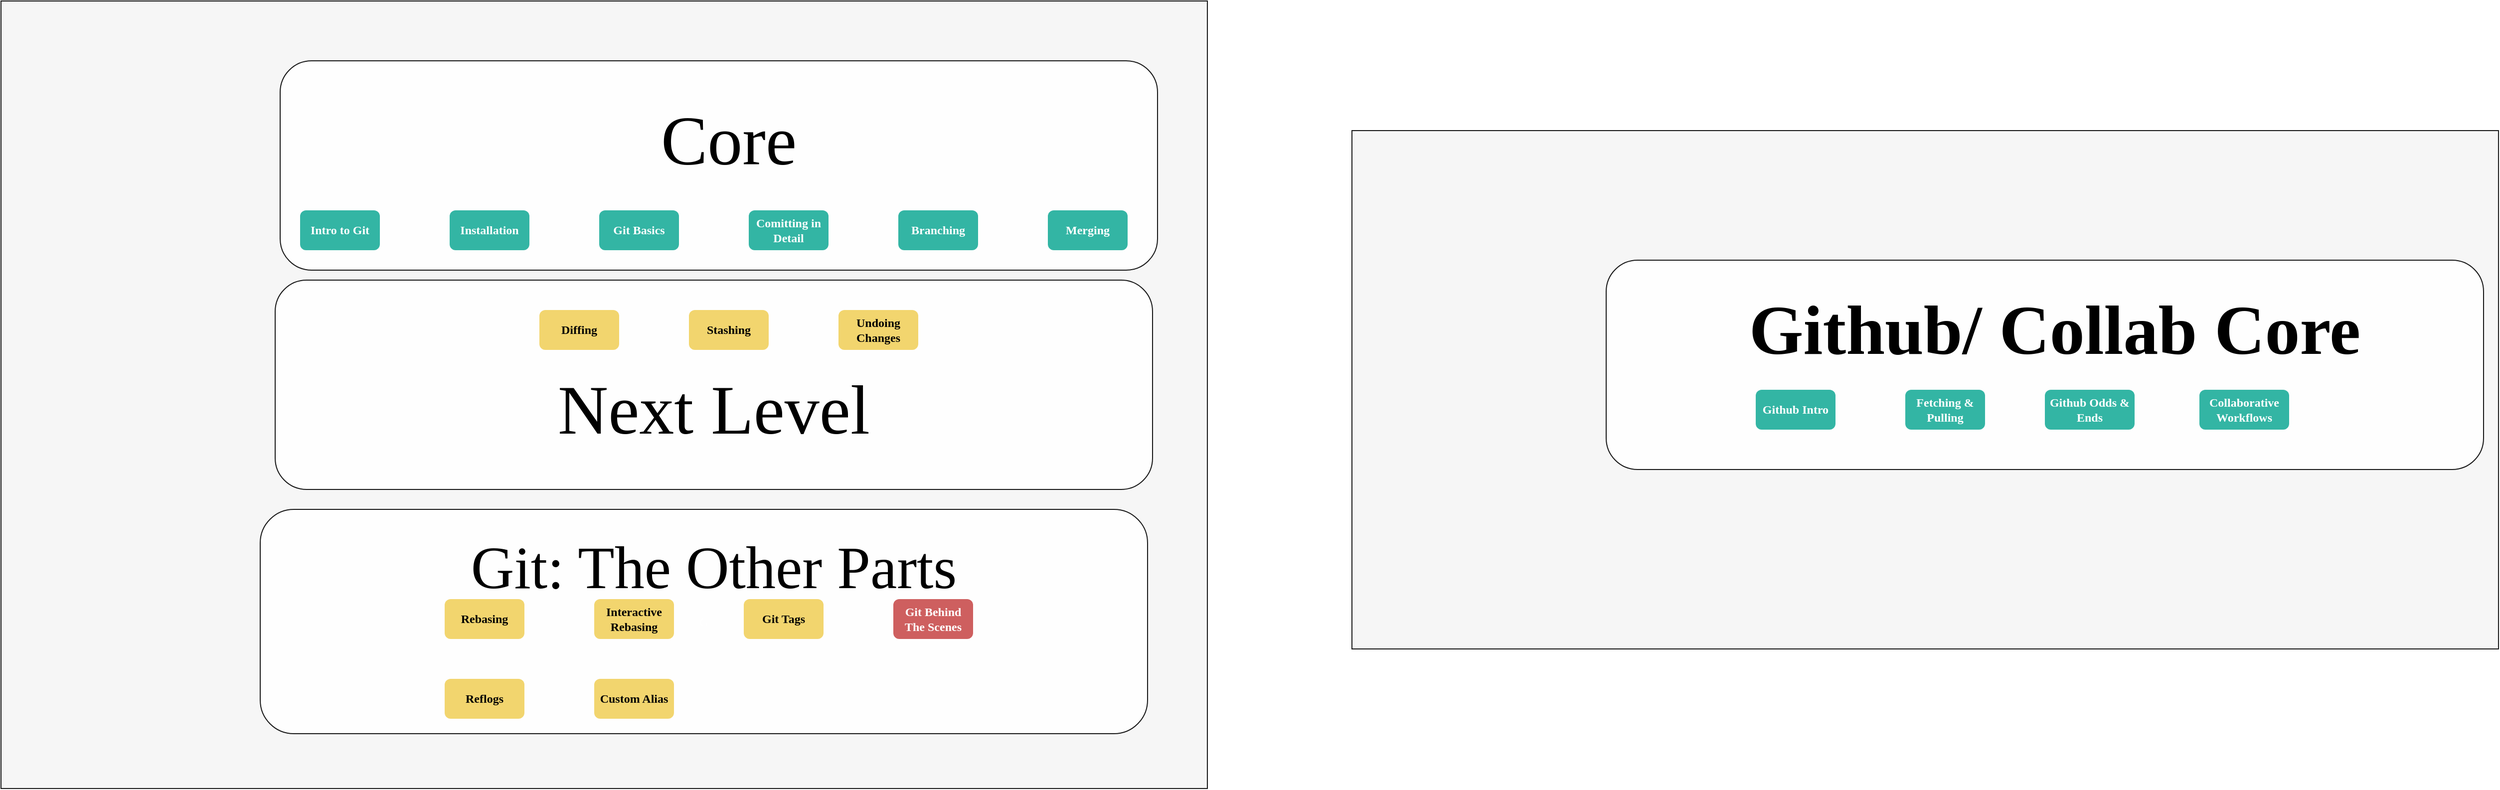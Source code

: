 <mxfile version="16.5.6" type="github" pages="5">
  <diagram id="uCZnZtuWUNx1saeJuhkZ" name="Summary">
    <mxGraphModel dx="3405" dy="2077" grid="1" gridSize="10" guides="1" tooltips="1" connect="1" arrows="1" fold="1" page="1" pageScale="1" pageWidth="1700" pageHeight="1100" math="0" shadow="0">
      <root>
        <mxCell id="0" />
        <mxCell id="1" parent="0" />
        <mxCell id="RLlMxuBGRBKn2Z-enF3S-37" value="" style="group;fontFamily=Comfortaa;fontSource=https%3A%2F%2Ffonts.googleapis.com%2Fcss%3Ffamily%3DComfortaa;" parent="1" vertex="1" connectable="0">
          <mxGeometry x="1325" y="120" width="1150" height="520" as="geometry" />
        </mxCell>
        <mxCell id="RLlMxuBGRBKn2Z-enF3S-35" value="" style="rounded=0;whiteSpace=wrap;html=1;fontFamily=Comfortaa;fontSource=https%3A%2F%2Ffonts.googleapis.com%2Fcss%3Ffamily%3DComfortaa;fontSize=70;fontColor=#000000;fillColor=#F5F5F5;opacity=90;" parent="RLlMxuBGRBKn2Z-enF3S-37" vertex="1">
          <mxGeometry width="1150" height="520" as="geometry" />
        </mxCell>
        <mxCell id="RLlMxuBGRBKn2Z-enF3S-3" value="" style="shape=image;imageAspect=0;aspect=fixed;verticalLabelPosition=bottom;verticalAlign=top;image=https://play-lh.googleusercontent.com/PCpXdqvUWfCW1mXhH1Y_98yBpgsWxuTSTofy3NGMo9yBTATDyzVkqU580bfSln50bFU;fontFamily=Comfortaa;fontSource=https%3A%2F%2Ffonts.googleapis.com%2Fcss%3Ffamily%3DComfortaa;" parent="RLlMxuBGRBKn2Z-enF3S-37" vertex="1">
          <mxGeometry x="45" y="135" width="190" height="190" as="geometry" />
        </mxCell>
        <mxCell id="RLlMxuBGRBKn2Z-enF3S-36" value="" style="group;fontFamily=Comfortaa;fontSource=https%3A%2F%2Ffonts.googleapis.com%2Fcss%3Ffamily%3DComfortaa;" parent="RLlMxuBGRBKn2Z-enF3S-37" vertex="1" connectable="0">
          <mxGeometry x="255" y="130" width="880" height="210" as="geometry" />
        </mxCell>
        <mxCell id="RLlMxuBGRBKn2Z-enF3S-31" value="" style="rounded=1;whiteSpace=wrap;html=1;fontFamily=Comfortaa;fontSource=https%3A%2F%2Ffonts.googleapis.com%2Fcss%3Ffamily%3DComfortaa;fontColor=#FFFFFF;fillColor=#FFFFFF;opacity=90;" parent="RLlMxuBGRBKn2Z-enF3S-36" vertex="1">
          <mxGeometry width="880" height="210" as="geometry" />
        </mxCell>
        <mxCell id="RLlMxuBGRBKn2Z-enF3S-15" value="Github Intro" style="rounded=1;whiteSpace=wrap;html=1;fontFamily=Comfortaa;fillColor=#1dad9b;fontColor=#FFFFFF;strokeColor=none;fontStyle=1;opacity=90;fontSource=https%3A%2F%2Ffonts.googleapis.com%2Fcss%3Ffamily%3DComfortaa;" parent="RLlMxuBGRBKn2Z-enF3S-36" vertex="1">
          <mxGeometry x="150" y="130" width="80" height="40" as="geometry" />
        </mxCell>
        <mxCell id="RLlMxuBGRBKn2Z-enF3S-16" value="Fetching &amp;amp; Pulling" style="rounded=1;whiteSpace=wrap;html=1;fontFamily=Comfortaa;fillColor=#1dad9b;fontColor=#FFFFFF;strokeColor=none;fontStyle=1;opacity=90;fontSource=https%3A%2F%2Ffonts.googleapis.com%2Fcss%3Ffamily%3DComfortaa;" parent="RLlMxuBGRBKn2Z-enF3S-36" vertex="1">
          <mxGeometry x="300" y="130" width="80" height="40" as="geometry" />
        </mxCell>
        <mxCell id="RLlMxuBGRBKn2Z-enF3S-17" value="Github Odds &amp;amp; Ends" style="rounded=1;whiteSpace=wrap;html=1;fontFamily=Comfortaa;fillColor=#1dad9b;fontColor=#FFFFFF;strokeColor=none;fontStyle=1;opacity=90;fontSource=https%3A%2F%2Ffonts.googleapis.com%2Fcss%3Ffamily%3DComfortaa;" parent="RLlMxuBGRBKn2Z-enF3S-36" vertex="1">
          <mxGeometry x="440" y="130" width="90" height="40" as="geometry" />
        </mxCell>
        <mxCell id="RLlMxuBGRBKn2Z-enF3S-18" value="Collaborative Workflows" style="rounded=1;whiteSpace=wrap;html=1;fontFamily=Comfortaa;fillColor=#1dad9b;fontColor=#FFFFFF;strokeColor=none;fontStyle=1;opacity=90;fontSource=https%3A%2F%2Ffonts.googleapis.com%2Fcss%3Ffamily%3DComfortaa;" parent="RLlMxuBGRBKn2Z-enF3S-36" vertex="1">
          <mxGeometry x="595" y="130" width="90" height="40" as="geometry" />
        </mxCell>
        <mxCell id="RLlMxuBGRBKn2Z-enF3S-34" value="Github/ Collab Core" style="text;html=1;strokeColor=none;fillColor=none;align=center;verticalAlign=middle;whiteSpace=wrap;rounded=0;fontFamily=Comfortaa;fontSource=https%3A%2F%2Ffonts.googleapis.com%2Fcss%3Ffamily%3DComfortaa;fontColor=#000000;opacity=90;fontSize=70;fontStyle=1" parent="RLlMxuBGRBKn2Z-enF3S-36" vertex="1">
          <mxGeometry x="65" y="50" width="770" height="40" as="geometry" />
        </mxCell>
        <mxCell id="RLlMxuBGRBKn2Z-enF3S-43" value="" style="group;fontFamily=Comfortaa;fontSource=https%3A%2F%2Ffonts.googleapis.com%2Fcss%3Ffamily%3DComfortaa;" parent="1" vertex="1" connectable="0">
          <mxGeometry x="-30" y="-10" width="1210" height="790" as="geometry" />
        </mxCell>
        <mxCell id="RLlMxuBGRBKn2Z-enF3S-33" value="" style="rounded=0;whiteSpace=wrap;html=1;fontFamily=Comfortaa;fontSource=https%3A%2F%2Ffonts.googleapis.com%2Fcss%3Ffamily%3DComfortaa;fontSize=70;fontColor=#000000;fillColor=#F5F5F5;opacity=90;" parent="RLlMxuBGRBKn2Z-enF3S-43" vertex="1">
          <mxGeometry width="1210" height="790" as="geometry" />
        </mxCell>
        <mxCell id="RLlMxuBGRBKn2Z-enF3S-4" value="" style="shape=image;imageAspect=0;aspect=fixed;verticalLabelPosition=bottom;verticalAlign=top;image=https://avatars.githubusercontent.com/u/18133?s=200&amp;v=4;fontFamily=Comfortaa;fontSource=https%3A%2F%2Ffonts.googleapis.com%2Fcss%3Ffamily%3DComfortaa;" parent="RLlMxuBGRBKn2Z-enF3S-43" vertex="1">
          <mxGeometry x="30" y="280" width="200" height="200" as="geometry" />
        </mxCell>
        <mxCell id="RLlMxuBGRBKn2Z-enF3S-40" value="" style="group;fontFamily=Comfortaa;fontSource=https%3A%2F%2Ffonts.googleapis.com%2Fcss%3Ffamily%3DComfortaa;" parent="RLlMxuBGRBKn2Z-enF3S-43" vertex="1" connectable="0">
          <mxGeometry x="275" y="280" width="880" height="210" as="geometry" />
        </mxCell>
        <mxCell id="RLlMxuBGRBKn2Z-enF3S-29" value="" style="rounded=1;whiteSpace=wrap;html=1;fontFamily=Comfortaa;fontSource=https%3A%2F%2Ffonts.googleapis.com%2Fcss%3Ffamily%3DComfortaa;fontColor=#FFFFFF;fillColor=#FFFFFF;opacity=90;" parent="RLlMxuBGRBKn2Z-enF3S-40" vertex="1">
          <mxGeometry width="880" height="210" as="geometry" />
        </mxCell>
        <mxCell id="RLlMxuBGRBKn2Z-enF3S-11" value="Diffing" style="rounded=1;whiteSpace=wrap;html=1;fontFamily=Comfortaa;fillColor=#f1d15f;fontColor=#000000;strokeColor=none;fontStyle=1;opacity=90;fontSource=https%3A%2F%2Ffonts.googleapis.com%2Fcss%3Ffamily%3DComfortaa;" parent="RLlMxuBGRBKn2Z-enF3S-40" vertex="1">
          <mxGeometry x="265" y="30" width="80" height="40" as="geometry" />
        </mxCell>
        <mxCell id="RLlMxuBGRBKn2Z-enF3S-12" value="Stashing" style="rounded=1;whiteSpace=wrap;html=1;fontFamily=Comfortaa;fillColor=#f1d15f;fontColor=#000000;strokeColor=none;fontStyle=1;opacity=90;fontSource=https%3A%2F%2Ffonts.googleapis.com%2Fcss%3Ffamily%3DComfortaa;" parent="RLlMxuBGRBKn2Z-enF3S-40" vertex="1">
          <mxGeometry x="415" y="30" width="80" height="40" as="geometry" />
        </mxCell>
        <mxCell id="RLlMxuBGRBKn2Z-enF3S-13" value="Undoing Changes" style="rounded=1;whiteSpace=wrap;html=1;fontFamily=Comfortaa;fillColor=#f1d15f;fontColor=#000000;strokeColor=none;fontStyle=1;opacity=90;fontSource=https%3A%2F%2Ffonts.googleapis.com%2Fcss%3Ffamily%3DComfortaa;" parent="RLlMxuBGRBKn2Z-enF3S-40" vertex="1">
          <mxGeometry x="565" y="30" width="80" height="40" as="geometry" />
        </mxCell>
        <mxCell id="RLlMxuBGRBKn2Z-enF3S-30" value="Next Level" style="text;html=1;strokeColor=none;fillColor=none;align=center;verticalAlign=middle;whiteSpace=wrap;rounded=0;fontFamily=Comfortaa;fontSource=https%3A%2F%2Ffonts.googleapis.com%2Fcss%3Ffamily%3DComfortaa;fontColor=#000000;opacity=90;fontSize=70;fontStyle=0" parent="RLlMxuBGRBKn2Z-enF3S-40" vertex="1">
          <mxGeometry x="220" y="110" width="440" height="40" as="geometry" />
        </mxCell>
        <mxCell id="RLlMxuBGRBKn2Z-enF3S-41" value="" style="group;fontFamily=Comfortaa;fontSource=https%3A%2F%2Ffonts.googleapis.com%2Fcss%3Ffamily%3DComfortaa;" parent="RLlMxuBGRBKn2Z-enF3S-43" vertex="1" connectable="0">
          <mxGeometry x="280" y="60" width="880" height="210" as="geometry" />
        </mxCell>
        <mxCell id="RLlMxuBGRBKn2Z-enF3S-27" value="" style="rounded=1;whiteSpace=wrap;html=1;fontFamily=Comfortaa;fontSource=https%3A%2F%2Ffonts.googleapis.com%2Fcss%3Ffamily%3DComfortaa;fontColor=#FFFFFF;fillColor=#FFFFFF;opacity=90;" parent="RLlMxuBGRBKn2Z-enF3S-41" vertex="1">
          <mxGeometry width="880" height="210" as="geometry" />
        </mxCell>
        <mxCell id="RLlMxuBGRBKn2Z-enF3S-5" value="Intro to Git" style="rounded=1;whiteSpace=wrap;html=1;fontFamily=Comfortaa;fillColor=#1dad9b;fontColor=#FFFFFF;strokeColor=none;fontStyle=1;opacity=90;fontSource=https%3A%2F%2Ffonts.googleapis.com%2Fcss%3Ffamily%3DComfortaa;" parent="RLlMxuBGRBKn2Z-enF3S-41" vertex="1">
          <mxGeometry x="20" y="150" width="80" height="40" as="geometry" />
        </mxCell>
        <mxCell id="RLlMxuBGRBKn2Z-enF3S-6" value="Installation" style="rounded=1;whiteSpace=wrap;html=1;fontFamily=Comfortaa;fillColor=#1dad9b;fontColor=#FFFFFF;strokeColor=none;fontStyle=1;opacity=90;fontSource=https%3A%2F%2Ffonts.googleapis.com%2Fcss%3Ffamily%3DComfortaa;" parent="RLlMxuBGRBKn2Z-enF3S-41" vertex="1">
          <mxGeometry x="170" y="150" width="80" height="40" as="geometry" />
        </mxCell>
        <mxCell id="RLlMxuBGRBKn2Z-enF3S-7" value="Git Basics" style="rounded=1;whiteSpace=wrap;html=1;fontFamily=Comfortaa;fillColor=#1dad9b;fontColor=#FFFFFF;strokeColor=none;fontStyle=1;opacity=90;fontSource=https%3A%2F%2Ffonts.googleapis.com%2Fcss%3Ffamily%3DComfortaa;" parent="RLlMxuBGRBKn2Z-enF3S-41" vertex="1">
          <mxGeometry x="320" y="150" width="80" height="40" as="geometry" />
        </mxCell>
        <mxCell id="RLlMxuBGRBKn2Z-enF3S-8" value="Comitting in Detail" style="rounded=1;whiteSpace=wrap;html=1;fontFamily=Comfortaa;fillColor=#1dad9b;fontColor=#FFFFFF;strokeColor=none;fontStyle=1;opacity=90;fontSource=https%3A%2F%2Ffonts.googleapis.com%2Fcss%3Ffamily%3DComfortaa;" parent="RLlMxuBGRBKn2Z-enF3S-41" vertex="1">
          <mxGeometry x="470" y="150" width="80" height="40" as="geometry" />
        </mxCell>
        <mxCell id="RLlMxuBGRBKn2Z-enF3S-9" value="Branching" style="rounded=1;whiteSpace=wrap;html=1;fontFamily=Comfortaa;fillColor=#1dad9b;fontColor=#FFFFFF;strokeColor=none;fontStyle=1;opacity=90;fontSource=https%3A%2F%2Ffonts.googleapis.com%2Fcss%3Ffamily%3DComfortaa;" parent="RLlMxuBGRBKn2Z-enF3S-41" vertex="1">
          <mxGeometry x="620" y="150" width="80" height="40" as="geometry" />
        </mxCell>
        <mxCell id="RLlMxuBGRBKn2Z-enF3S-10" value="Merging" style="rounded=1;whiteSpace=wrap;html=1;fontFamily=Comfortaa;fillColor=#1dad9b;fontColor=#FFFFFF;strokeColor=none;fontStyle=1;opacity=90;fontSource=https%3A%2F%2Ffonts.googleapis.com%2Fcss%3Ffamily%3DComfortaa;" parent="RLlMxuBGRBKn2Z-enF3S-41" vertex="1">
          <mxGeometry x="770" y="150" width="80" height="40" as="geometry" />
        </mxCell>
        <mxCell id="RLlMxuBGRBKn2Z-enF3S-28" value="Core" style="text;html=1;strokeColor=none;fillColor=none;align=center;verticalAlign=middle;whiteSpace=wrap;rounded=0;fontFamily=Comfortaa;fontSource=https%3A%2F%2Ffonts.googleapis.com%2Fcss%3Ffamily%3DComfortaa;fontColor=#000000;opacity=90;fontSize=70;fontStyle=0" parent="RLlMxuBGRBKn2Z-enF3S-41" vertex="1">
          <mxGeometry x="410" y="60" width="80" height="40" as="geometry" />
        </mxCell>
        <mxCell id="RLlMxuBGRBKn2Z-enF3S-42" value="" style="group;fontStyle=1;fontFamily=Comfortaa;fontSource=https%3A%2F%2Ffonts.googleapis.com%2Fcss%3Ffamily%3DComfortaa;" parent="RLlMxuBGRBKn2Z-enF3S-43" vertex="1" connectable="0">
          <mxGeometry x="260" y="510" width="890" height="225" as="geometry" />
        </mxCell>
        <mxCell id="RLlMxuBGRBKn2Z-enF3S-38" value="G" style="rounded=1;whiteSpace=wrap;html=1;fontFamily=Comfortaa;fontSource=https%3A%2F%2Ffonts.googleapis.com%2Fcss%3Ffamily%3DComfortaa;fontColor=#FFFFFF;fillColor=#FFFFFF;opacity=90;" parent="RLlMxuBGRBKn2Z-enF3S-42" vertex="1">
          <mxGeometry width="890" height="225" as="geometry" />
        </mxCell>
        <mxCell id="RLlMxuBGRBKn2Z-enF3S-39" value="&lt;font style=&quot;font-size: 60px&quot;&gt;Git: The Other Parts&lt;/font&gt;" style="text;html=1;strokeColor=none;fillColor=none;align=center;verticalAlign=middle;whiteSpace=wrap;rounded=0;fontFamily=Comfortaa;fontSource=https%3A%2F%2Ffonts.googleapis.com%2Fcss%3Ffamily%3DComfortaa;fontColor=#000000;opacity=90;fontSize=70;fontStyle=0" parent="RLlMxuBGRBKn2Z-enF3S-42" vertex="1">
          <mxGeometry x="60" y="50" width="790" height="10" as="geometry" />
        </mxCell>
        <mxCell id="RLlMxuBGRBKn2Z-enF3S-20" value="Rebasing" style="rounded=1;whiteSpace=wrap;html=1;fontFamily=Comfortaa;fillColor=#f1d15f;fontColor=#000000;strokeColor=none;fontStyle=1;opacity=90;fontSource=https%3A%2F%2Ffonts.googleapis.com%2Fcss%3Ffamily%3DComfortaa;" parent="RLlMxuBGRBKn2Z-enF3S-42" vertex="1">
          <mxGeometry x="185" y="90" width="80" height="40" as="geometry" />
        </mxCell>
        <mxCell id="RLlMxuBGRBKn2Z-enF3S-21" value="Interactive Rebasing" style="rounded=1;whiteSpace=wrap;html=1;fontFamily=Comfortaa;fillColor=#f1d15f;fontColor=#000000;strokeColor=none;fontStyle=1;opacity=90;fontSource=https%3A%2F%2Ffonts.googleapis.com%2Fcss%3Ffamily%3DComfortaa;" parent="RLlMxuBGRBKn2Z-enF3S-42" vertex="1">
          <mxGeometry x="335" y="90" width="80" height="40" as="geometry" />
        </mxCell>
        <mxCell id="RLlMxuBGRBKn2Z-enF3S-22" value="Git Tags" style="rounded=1;whiteSpace=wrap;html=1;fontFamily=Comfortaa;fillColor=#f1d15f;fontColor=#000000;strokeColor=none;fontStyle=1;opacity=90;fontSource=https%3A%2F%2Ffonts.googleapis.com%2Fcss%3Ffamily%3DComfortaa;" parent="RLlMxuBGRBKn2Z-enF3S-42" vertex="1">
          <mxGeometry x="485" y="90" width="80" height="40" as="geometry" />
        </mxCell>
        <mxCell id="RLlMxuBGRBKn2Z-enF3S-24" value="Custom Alias" style="rounded=1;whiteSpace=wrap;html=1;fontFamily=Comfortaa;fillColor=#f1d15f;fontColor=#000000;strokeColor=none;fontStyle=1;opacity=90;fontSource=https%3A%2F%2Ffonts.googleapis.com%2Fcss%3Ffamily%3DComfortaa;" parent="RLlMxuBGRBKn2Z-enF3S-42" vertex="1">
          <mxGeometry x="335" y="170" width="80" height="40" as="geometry" />
        </mxCell>
        <mxCell id="RLlMxuBGRBKn2Z-enF3S-25" value="Git Behind The Scenes" style="rounded=1;whiteSpace=wrap;html=1;fontFamily=Comfortaa;fillColor=#C94E4E;fontColor=#FFFFFF;strokeColor=none;fontStyle=1;opacity=90;fontSource=https%3A%2F%2Ffonts.googleapis.com%2Fcss%3Ffamily%3DComfortaa;" parent="RLlMxuBGRBKn2Z-enF3S-42" vertex="1">
          <mxGeometry x="635" y="90" width="80" height="40" as="geometry" />
        </mxCell>
        <mxCell id="7QnyjjttsohZfY4Z54D--1" value="Reflogs" style="rounded=1;whiteSpace=wrap;html=1;fontFamily=Comfortaa;fillColor=#f1d15f;fontColor=#000000;strokeColor=none;fontStyle=1;opacity=90;fontSource=https%3A%2F%2Ffonts.googleapis.com%2Fcss%3Ffamily%3DComfortaa;" vertex="1" parent="1">
          <mxGeometry x="415" y="670" width="80" height="40" as="geometry" />
        </mxCell>
      </root>
    </mxGraphModel>
  </diagram>
  <diagram id="e8QEUQOg87NNPrtPo8MH" name="Intro To Git">
    <mxGraphModel dx="3547" dy="1058" grid="1" gridSize="10" guides="1" tooltips="1" connect="1" arrows="1" fold="1" page="1" pageScale="1" pageWidth="1700" pageHeight="1100" math="0" shadow="0">
      <root>
        <mxCell id="7qyreJFQKD9GQNdFZ3iJ-0" />
        <mxCell id="7qyreJFQKD9GQNdFZ3iJ-1" parent="7qyreJFQKD9GQNdFZ3iJ-0" />
        <mxCell id="oT2YBWjofOa8ZjLPY6vs-1" value="Intro to Git" style="swimlane;fontStyle=1;childLayout=stackLayout;horizontal=1;startSize=30;horizontalStack=0;resizeParent=1;resizeParentMax=0;resizeLast=0;collapsible=1;marginBottom=0;fontFamily=Comfortaa;fontSource=https%3A%2F%2Ffonts.googleapis.com%2Fcss%3Ffamily%3DComfortaa;fontSize=20;fontColor=#000000;fillColor=#1DAD9B;opacity=90;" vertex="1" parent="7qyreJFQKD9GQNdFZ3iJ-1">
          <mxGeometry x="100" y="675" width="300" height="180" as="geometry" />
        </mxCell>
        <mxCell id="oT2YBWjofOa8ZjLPY6vs-2" value="What is Git?" style="text;strokeColor=none;fillColor=none;align=left;verticalAlign=middle;spacingLeft=4;spacingRight=4;overflow=hidden;points=[[0,0.5],[1,0.5]];portConstraint=eastwest;rotatable=0;fontFamily=Comfortaa;fontSource=https%3A%2F%2Ffonts.googleapis.com%2Fcss%3Ffamily%3DComfortaa;fontSize=20;fontColor=#000000;opacity=90;spacing=2;spacingTop=1;" vertex="1" parent="oT2YBWjofOa8ZjLPY6vs-1">
          <mxGeometry y="30" width="300" height="30" as="geometry" />
        </mxCell>
        <mxCell id="oT2YBWjofOa8ZjLPY6vs-3" value="What git does for us?" style="text;strokeColor=none;fillColor=none;align=left;verticalAlign=middle;spacingLeft=4;spacingRight=4;overflow=hidden;points=[[0,0.5],[1,0.5]];portConstraint=eastwest;rotatable=0;fontFamily=Comfortaa;fontSource=https%3A%2F%2Ffonts.googleapis.com%2Fcss%3Ffamily%3DComfortaa;fontSize=20;fontColor=#000000;opacity=90;spacing=2;spacingTop=1;" vertex="1" parent="oT2YBWjofOa8ZjLPY6vs-1">
          <mxGeometry y="60" width="300" height="30" as="geometry" />
        </mxCell>
        <mxCell id="oT2YBWjofOa8ZjLPY6vs-4" value="History of Git" style="text;strokeColor=none;fillColor=none;align=left;verticalAlign=middle;spacingLeft=4;spacingRight=4;overflow=hidden;points=[[0,0.5],[1,0.5]];portConstraint=eastwest;rotatable=0;fontFamily=Comfortaa;fontSource=https%3A%2F%2Ffonts.googleapis.com%2Fcss%3Ffamily%3DComfortaa;fontSize=20;fontColor=#000000;opacity=90;spacing=2;spacingTop=1;" vertex="1" parent="oT2YBWjofOa8ZjLPY6vs-1">
          <mxGeometry y="90" width="300" height="30" as="geometry" />
        </mxCell>
        <mxCell id="oT2YBWjofOa8ZjLPY6vs-5" value="Who uses Git" style="text;strokeColor=none;fillColor=none;align=left;verticalAlign=middle;spacingLeft=4;spacingRight=4;overflow=hidden;points=[[0,0.5],[1,0.5]];portConstraint=eastwest;rotatable=0;fontFamily=Comfortaa;fontSource=https%3A%2F%2Ffonts.googleapis.com%2Fcss%3Ffamily%3DComfortaa;fontSize=20;fontColor=#000000;opacity=90;spacing=2;spacingTop=1;" vertex="1" parent="oT2YBWjofOa8ZjLPY6vs-1">
          <mxGeometry y="120" width="300" height="30" as="geometry" />
        </mxCell>
        <mxCell id="oT2YBWjofOa8ZjLPY6vs-6" value="Git vs. Github" style="text;strokeColor=none;fillColor=none;align=left;verticalAlign=middle;spacingLeft=4;spacingRight=4;overflow=hidden;points=[[0,0.5],[1,0.5]];portConstraint=eastwest;rotatable=0;fontFamily=Comfortaa;fontSource=https%3A%2F%2Ffonts.googleapis.com%2Fcss%3Ffamily%3DComfortaa;fontSize=20;fontColor=#000000;opacity=90;spacing=2;spacingTop=1;" vertex="1" parent="oT2YBWjofOa8ZjLPY6vs-1">
          <mxGeometry y="150" width="300" height="30" as="geometry" />
        </mxCell>
        <mxCell id="oT2YBWjofOa8ZjLPY6vs-7" value="Version Control System" style="rounded=1;whiteSpace=wrap;html=1;fontFamily=Comfortaa;fontSource=https%3A%2F%2Ffonts.googleapis.com%2Fcss%3Ffamily%3DComfortaa;fontSize=20;fontColor=#000000;fillColor=#F5F5F5;opacity=90;" vertex="1" parent="7qyreJFQKD9GQNdFZ3iJ-1">
          <mxGeometry x="550" y="680" width="190" height="80" as="geometry" />
        </mxCell>
        <mxCell id="oT2YBWjofOa8ZjLPY6vs-8" style="edgeStyle=orthogonalEdgeStyle;rounded=0;orthogonalLoop=1;jettySize=auto;html=1;entryX=0;entryY=0.5;entryDx=0;entryDy=0;fontFamily=Comfortaa;fontSource=https%3A%2F%2Ffonts.googleapis.com%2Fcss%3Ffamily%3DComfortaa;fontSize=20;fontColor=#000000;" edge="1" parent="7qyreJFQKD9GQNdFZ3iJ-1" source="oT2YBWjofOa8ZjLPY6vs-2" target="oT2YBWjofOa8ZjLPY6vs-7">
          <mxGeometry relative="1" as="geometry" />
        </mxCell>
        <mxCell id="oT2YBWjofOa8ZjLPY6vs-9" value="What git does for us?" style="swimlane;fontStyle=0;childLayout=stackLayout;horizontal=1;startSize=30;horizontalStack=0;resizeParent=1;resizeParentMax=0;resizeLast=0;collapsible=1;marginBottom=0;fontFamily=Comfortaa;fontSource=https%3A%2F%2Ffonts.googleapis.com%2Fcss%3Ffamily%3DComfortaa;fontSize=20;fontColor=#000000;fillColor=#1DAD9B;opacity=70;" vertex="1" parent="7qyreJFQKD9GQNdFZ3iJ-1">
          <mxGeometry x="530" y="945" width="350" height="180" as="geometry" />
        </mxCell>
        <mxCell id="oT2YBWjofOa8ZjLPY6vs-10" value="Track files" style="text;strokeColor=none;fillColor=none;align=left;verticalAlign=middle;spacingLeft=4;spacingRight=4;overflow=hidden;points=[[0,0.5],[1,0.5]];portConstraint=eastwest;rotatable=0;fontFamily=Comfortaa;fontSource=https%3A%2F%2Ffonts.googleapis.com%2Fcss%3Ffamily%3DComfortaa;fontSize=20;fontColor=#000000;opacity=90;" vertex="1" parent="oT2YBWjofOa8ZjLPY6vs-9">
          <mxGeometry y="30" width="350" height="30" as="geometry" />
        </mxCell>
        <mxCell id="oT2YBWjofOa8ZjLPY6vs-11" value="Compare versions" style="text;strokeColor=none;fillColor=none;align=left;verticalAlign=middle;spacingLeft=4;spacingRight=4;overflow=hidden;points=[[0,0.5],[1,0.5]];portConstraint=eastwest;rotatable=0;fontFamily=Comfortaa;fontSource=https%3A%2F%2Ffonts.googleapis.com%2Fcss%3Ffamily%3DComfortaa;fontSize=20;fontColor=#000000;opacity=90;" vertex="1" parent="oT2YBWjofOa8ZjLPY6vs-9">
          <mxGeometry y="60" width="350" height="30" as="geometry" />
        </mxCell>
        <mxCell id="oT2YBWjofOa8ZjLPY6vs-12" value="Time travel back to old versions" style="text;strokeColor=none;fillColor=none;align=left;verticalAlign=middle;spacingLeft=4;spacingRight=4;overflow=hidden;points=[[0,0.5],[1,0.5]];portConstraint=eastwest;rotatable=0;fontFamily=Comfortaa;fontSource=https%3A%2F%2Ffonts.googleapis.com%2Fcss%3Ffamily%3DComfortaa;fontSize=20;fontColor=#000000;opacity=90;" vertex="1" parent="oT2YBWjofOa8ZjLPY6vs-9">
          <mxGeometry y="90" width="350" height="30" as="geometry" />
        </mxCell>
        <mxCell id="oT2YBWjofOa8ZjLPY6vs-13" value="Collab and share changes" style="text;strokeColor=none;fillColor=none;align=left;verticalAlign=middle;spacingLeft=4;spacingRight=4;overflow=hidden;points=[[0,0.5],[1,0.5]];portConstraint=eastwest;rotatable=0;fontFamily=Comfortaa;fontSource=https%3A%2F%2Ffonts.googleapis.com%2Fcss%3Ffamily%3DComfortaa;fontSize=20;fontColor=#000000;opacity=90;" vertex="1" parent="oT2YBWjofOa8ZjLPY6vs-9">
          <mxGeometry y="120" width="350" height="30" as="geometry" />
        </mxCell>
        <mxCell id="oT2YBWjofOa8ZjLPY6vs-14" value="Combine changes" style="text;strokeColor=none;fillColor=none;align=left;verticalAlign=middle;spacingLeft=4;spacingRight=4;overflow=hidden;points=[[0,0.5],[1,0.5]];portConstraint=eastwest;rotatable=0;fontFamily=Comfortaa;fontSource=https%3A%2F%2Ffonts.googleapis.com%2Fcss%3Ffamily%3DComfortaa;fontSize=20;fontColor=#000000;opacity=90;" vertex="1" parent="oT2YBWjofOa8ZjLPY6vs-9">
          <mxGeometry y="150" width="350" height="30" as="geometry" />
        </mxCell>
        <mxCell id="oT2YBWjofOa8ZjLPY6vs-15" style="edgeStyle=orthogonalEdgeStyle;rounded=0;orthogonalLoop=1;jettySize=auto;html=1;fontFamily=Comfortaa;fontSource=https%3A%2F%2Ffonts.googleapis.com%2Fcss%3Ffamily%3DComfortaa;fontSize=20;fontColor=#000000;" edge="1" parent="7qyreJFQKD9GQNdFZ3iJ-1" source="oT2YBWjofOa8ZjLPY6vs-3" target="oT2YBWjofOa8ZjLPY6vs-9">
          <mxGeometry relative="1" as="geometry">
            <Array as="points">
              <mxPoint x="420" y="750" />
              <mxPoint x="420" y="815" />
              <mxPoint x="705" y="815" />
            </Array>
          </mxGeometry>
        </mxCell>
        <mxCell id="oT2YBWjofOa8ZjLPY6vs-16" value="Creator: Linus Torvarlds =&amp;gt; Linux Creator" style="rounded=1;whiteSpace=wrap;html=1;fontFamily=Comfortaa;fontSource=https%3A%2F%2Ffonts.googleapis.com%2Fcss%3Ffamily%3DComfortaa;fontSize=20;fontColor=#000000;fillColor=#F5F5F5;opacity=90;" vertex="1" parent="7qyreJFQKD9GQNdFZ3iJ-1">
          <mxGeometry x="-350" y="600" width="190" height="80" as="geometry" />
        </mxCell>
        <mxCell id="oT2YBWjofOa8ZjLPY6vs-17" style="edgeStyle=orthogonalEdgeStyle;rounded=0;orthogonalLoop=1;jettySize=auto;html=1;entryX=1;entryY=0.5;entryDx=0;entryDy=0;fontFamily=Comfortaa;fontSource=https%3A%2F%2Ffonts.googleapis.com%2Fcss%3Ffamily%3DComfortaa;fontSize=20;fontColor=#000000;" edge="1" parent="7qyreJFQKD9GQNdFZ3iJ-1" source="oT2YBWjofOa8ZjLPY6vs-4" target="oT2YBWjofOa8ZjLPY6vs-16">
          <mxGeometry relative="1" as="geometry" />
        </mxCell>
        <mxCell id="oT2YBWjofOa8ZjLPY6vs-18" style="edgeStyle=orthogonalEdgeStyle;rounded=0;orthogonalLoop=1;jettySize=auto;html=1;fontFamily=Comfortaa;fontSource=https%3A%2F%2Ffonts.googleapis.com%2Fcss%3Ffamily%3DComfortaa;fontSize=20;fontColor=#000000;" edge="1" parent="7qyreJFQKD9GQNdFZ3iJ-1" source="oT2YBWjofOa8ZjLPY6vs-5" target="oT2YBWjofOa8ZjLPY6vs-19">
          <mxGeometry relative="1" as="geometry">
            <mxPoint x="-170" y="935.0" as="targetPoint" />
          </mxGeometry>
        </mxCell>
        <mxCell id="oT2YBWjofOa8ZjLPY6vs-19" value="Who use Git?" style="swimlane;fontStyle=0;childLayout=stackLayout;horizontal=1;startSize=30;horizontalStack=0;resizeParent=1;resizeParentMax=0;resizeLast=0;collapsible=1;marginBottom=0;fontFamily=Comfortaa;fontSource=https%3A%2F%2Ffonts.googleapis.com%2Fcss%3Ffamily%3DComfortaa;fontSize=20;fontColor=#000000;fillColor=#1DAD9B;opacity=70;" vertex="1" parent="7qyreJFQKD9GQNdFZ3iJ-1">
          <mxGeometry x="-580" y="955" width="420" height="210" as="geometry" />
        </mxCell>
        <mxCell id="oT2YBWjofOa8ZjLPY6vs-20" value="Engineers &amp; Coders" style="text;strokeColor=none;fillColor=none;align=left;verticalAlign=middle;spacingLeft=4;spacingRight=4;overflow=hidden;points=[[0,0.5],[1,0.5]];portConstraint=eastwest;rotatable=0;fontFamily=Comfortaa;fontSource=https%3A%2F%2Ffonts.googleapis.com%2Fcss%3Ffamily%3DComfortaa;fontSize=20;fontColor=#000000;opacity=70;" vertex="1" parent="oT2YBWjofOa8ZjLPY6vs-19">
          <mxGeometry y="30" width="420" height="30" as="geometry" />
        </mxCell>
        <mxCell id="oT2YBWjofOa8ZjLPY6vs-21" value="Tech-Adjacent Roles " style="text;strokeColor=none;fillColor=none;align=left;verticalAlign=middle;spacingLeft=4;spacingRight=4;overflow=hidden;points=[[0,0.5],[1,0.5]];portConstraint=eastwest;rotatable=0;fontFamily=Comfortaa;fontSource=https%3A%2F%2Ffonts.googleapis.com%2Fcss%3Ffamily%3DComfortaa;fontSize=20;fontColor=#000000;opacity=70;" vertex="1" parent="oT2YBWjofOa8ZjLPY6vs-19">
          <mxGeometry y="60" width="420" height="30" as="geometry" />
        </mxCell>
        <mxCell id="oT2YBWjofOa8ZjLPY6vs-22" value="Governments &amp; Large Organization" style="text;strokeColor=none;fillColor=none;align=left;verticalAlign=middle;spacingLeft=4;spacingRight=4;overflow=hidden;points=[[0,0.5],[1,0.5]];portConstraint=eastwest;rotatable=0;fontFamily=Comfortaa;fontSource=https%3A%2F%2Ffonts.googleapis.com%2Fcss%3Ffamily%3DComfortaa;fontSize=20;fontColor=#000000;opacity=70;" vertex="1" parent="oT2YBWjofOa8ZjLPY6vs-19">
          <mxGeometry y="90" width="420" height="30" as="geometry" />
        </mxCell>
        <mxCell id="oT2YBWjofOa8ZjLPY6vs-23" value="Scientists" style="text;strokeColor=none;fillColor=none;align=left;verticalAlign=middle;spacingLeft=4;spacingRight=4;overflow=hidden;points=[[0,0.5],[1,0.5]];portConstraint=eastwest;rotatable=0;fontFamily=Comfortaa;fontSource=https%3A%2F%2Ffonts.googleapis.com%2Fcss%3Ffamily%3DComfortaa;fontSize=20;fontColor=#000000;opacity=70;" vertex="1" parent="oT2YBWjofOa8ZjLPY6vs-19">
          <mxGeometry y="120" width="420" height="30" as="geometry" />
        </mxCell>
        <mxCell id="oT2YBWjofOa8ZjLPY6vs-24" value="Writers" style="text;strokeColor=none;fillColor=none;align=left;verticalAlign=middle;spacingLeft=4;spacingRight=4;overflow=hidden;points=[[0,0.5],[1,0.5]];portConstraint=eastwest;rotatable=0;fontFamily=Comfortaa;fontSource=https%3A%2F%2Ffonts.googleapis.com%2Fcss%3Ffamily%3DComfortaa;fontSize=20;fontColor=#000000;opacity=70;" vertex="1" parent="oT2YBWjofOa8ZjLPY6vs-19">
          <mxGeometry y="150" width="420" height="30" as="geometry" />
        </mxCell>
        <mxCell id="oT2YBWjofOa8ZjLPY6vs-25" value="Anyone Really" style="text;strokeColor=none;fillColor=none;align=left;verticalAlign=middle;spacingLeft=4;spacingRight=4;overflow=hidden;points=[[0,0.5],[1,0.5]];portConstraint=eastwest;rotatable=0;fontFamily=Comfortaa;fontSource=https%3A%2F%2Ffonts.googleapis.com%2Fcss%3Ffamily%3DComfortaa;fontSize=20;fontColor=#000000;opacity=70;" vertex="1" parent="oT2YBWjofOa8ZjLPY6vs-19">
          <mxGeometry y="180" width="420" height="30" as="geometry" />
        </mxCell>
        <mxCell id="oT2YBWjofOa8ZjLPY6vs-26" value="" style="group;fontFamily=Comfortaa;fontSource=https%3A%2F%2Ffonts.googleapis.com%2Fcss%3Ffamily%3DComfortaa;" vertex="1" connectable="0" parent="7qyreJFQKD9GQNdFZ3iJ-1">
          <mxGeometry x="-150" y="1255" width="980" height="180" as="geometry" />
        </mxCell>
        <mxCell id="oT2YBWjofOa8ZjLPY6vs-27" value="" style="group;fontFamily=Comfortaa;fontSource=https%3A%2F%2Ffonts.googleapis.com%2Fcss%3Ffamily%3DComfortaa;" vertex="1" connectable="0" parent="oT2YBWjofOa8ZjLPY6vs-26">
          <mxGeometry width="980" height="165" as="geometry" />
        </mxCell>
        <mxCell id="oT2YBWjofOa8ZjLPY6vs-28" value="Github" style="swimlane;fontStyle=0;childLayout=stackLayout;horizontal=1;startSize=30;horizontalStack=0;resizeParent=1;resizeParentMax=0;resizeLast=0;collapsible=1;marginBottom=0;fontFamily=Comfortaa;fontSource=https%3A%2F%2Ffonts.googleapis.com%2Fcss%3Ffamily%3DComfortaa;fontSize=20;fontColor=#000000;fillColor=#1DAD9B;opacity=70;" vertex="1" parent="oT2YBWjofOa8ZjLPY6vs-27">
          <mxGeometry x="385" width="595" height="165" as="geometry" />
        </mxCell>
        <mxCell id="oT2YBWjofOa8ZjLPY6vs-29" value="Github is a web service that hosts Git repositories" style="text;strokeColor=none;fillColor=none;align=left;verticalAlign=middle;spacingLeft=4;spacingRight=4;overflow=hidden;points=[[0,0.5],[1,0.5]];portConstraint=eastwest;rotatable=0;fontFamily=Comfortaa;fontSource=https%3A%2F%2Ffonts.googleapis.com%2Fcss%3Ffamily%3DComfortaa;fontSize=20;fontColor=#000000;opacity=70;" vertex="1" parent="oT2YBWjofOa8ZjLPY6vs-28">
          <mxGeometry y="30" width="595" height="45" as="geometry" />
        </mxCell>
        <mxCell id="oT2YBWjofOa8ZjLPY6vs-30" value="Need internet and account" style="text;strokeColor=none;fillColor=none;align=left;verticalAlign=middle;spacingLeft=4;spacingRight=4;overflow=hidden;points=[[0,0.5],[1,0.5]];portConstraint=eastwest;rotatable=0;fontFamily=Comfortaa;fontSource=https%3A%2F%2Ffonts.googleapis.com%2Fcss%3Ffamily%3DComfortaa;fontSize=20;fontColor=#000000;opacity=70;" vertex="1" parent="oT2YBWjofOa8ZjLPY6vs-28">
          <mxGeometry y="75" width="595" height="45" as="geometry" />
        </mxCell>
        <mxCell id="oT2YBWjofOa8ZjLPY6vs-31" value="Collab with team/group" style="text;strokeColor=none;fillColor=none;align=left;verticalAlign=middle;spacingLeft=4;spacingRight=4;overflow=hidden;points=[[0,0.5],[1,0.5]];portConstraint=eastwest;rotatable=0;fontFamily=Comfortaa;fontSource=https%3A%2F%2Ffonts.googleapis.com%2Fcss%3Ffamily%3DComfortaa;fontSize=20;fontColor=#000000;opacity=70;" vertex="1" parent="oT2YBWjofOa8ZjLPY6vs-28">
          <mxGeometry y="120" width="595" height="45" as="geometry" />
        </mxCell>
        <mxCell id="oT2YBWjofOa8ZjLPY6vs-32" value="Git" style="swimlane;fontStyle=0;childLayout=stackLayout;horizontal=1;startSize=30;horizontalStack=0;resizeParent=1;resizeParentMax=0;resizeLast=0;collapsible=1;marginBottom=0;fontFamily=Comfortaa;fontSource=https%3A%2F%2Ffonts.googleapis.com%2Fcss%3Ffamily%3DComfortaa;fontSize=20;fontColor=#000000;fillColor=#1DAD9B;opacity=70;" vertex="1" parent="oT2YBWjofOa8ZjLPY6vs-27">
          <mxGeometry width="385" height="165" as="geometry" />
        </mxCell>
        <mxCell id="oT2YBWjofOa8ZjLPY6vs-33" value="Git is Version Control" style="text;strokeColor=none;fillColor=none;align=left;verticalAlign=middle;spacingLeft=4;spacingRight=4;overflow=hidden;points=[[0,0.5],[1,0.5]];portConstraint=eastwest;rotatable=0;fontFamily=Comfortaa;fontSource=https%3A%2F%2Ffonts.googleapis.com%2Fcss%3Ffamily%3DComfortaa;fontSize=20;fontColor=#000000;opacity=70;" vertex="1" parent="oT2YBWjofOa8ZjLPY6vs-32">
          <mxGeometry y="30" width="385" height="45" as="geometry" />
        </mxCell>
        <mxCell id="oT2YBWjofOa8ZjLPY6vs-34" value="Run locally without internet" style="text;strokeColor=none;fillColor=none;align=left;verticalAlign=middle;spacingLeft=4;spacingRight=4;overflow=hidden;points=[[0,0.5],[1,0.5]];portConstraint=eastwest;rotatable=0;fontFamily=Comfortaa;fontSource=https%3A%2F%2Ffonts.googleapis.com%2Fcss%3Ffamily%3DComfortaa;fontSize=20;fontColor=#000000;opacity=70;" vertex="1" parent="oT2YBWjofOa8ZjLPY6vs-32">
          <mxGeometry y="75" width="385" height="45" as="geometry" />
        </mxCell>
        <mxCell id="oT2YBWjofOa8ZjLPY6vs-35" value="Work alone" style="text;strokeColor=none;fillColor=none;align=left;verticalAlign=middle;spacingLeft=4;spacingRight=4;overflow=hidden;points=[[0,0.5],[1,0.5]];portConstraint=eastwest;rotatable=0;fontFamily=Comfortaa;fontSource=https%3A%2F%2Ffonts.googleapis.com%2Fcss%3Ffamily%3DComfortaa;fontSize=20;fontColor=#000000;opacity=70;" vertex="1" parent="oT2YBWjofOa8ZjLPY6vs-32">
          <mxGeometry y="120" width="385" height="45" as="geometry" />
        </mxCell>
        <mxCell id="oT2YBWjofOa8ZjLPY6vs-36" style="edgeStyle=orthogonalEdgeStyle;rounded=0;orthogonalLoop=1;jettySize=auto;html=1;entryX=1;entryY=0.5;entryDx=0;entryDy=0;fontFamily=Comfortaa;fontSource=https%3A%2F%2Ffonts.googleapis.com%2Fcss%3Ffamily%3DComfortaa;fontSize=20;fontColor=#000000;" edge="1" parent="7qyreJFQKD9GQNdFZ3iJ-1" source="oT2YBWjofOa8ZjLPY6vs-20" target="oT2YBWjofOa8ZjLPY6vs-38">
          <mxGeometry relative="1" as="geometry" />
        </mxCell>
        <mxCell id="oT2YBWjofOa8ZjLPY6vs-37" value="" style="group;fontFamily=Comfortaa;fontSource=https%3A%2F%2Ffonts.googleapis.com%2Fcss%3Ffamily%3DComfortaa;" vertex="1" connectable="0" parent="7qyreJFQKD9GQNdFZ3iJ-1">
          <mxGeometry x="-960" y="975" width="270" height="90" as="geometry" />
        </mxCell>
        <mxCell id="oT2YBWjofOa8ZjLPY6vs-38" value="https://stackshare.io/git" style="rounded=0;whiteSpace=wrap;html=1;fontFamily=Comfortaa;fontSource=https%3A%2F%2Ffonts.googleapis.com%2Fcss%3Ffamily%3DComfortaa;fontSize=20;fontColor=#000000;fillColor=#FFFFFF;opacity=40;" vertex="1" parent="oT2YBWjofOa8ZjLPY6vs-37">
          <mxGeometry y="30" width="270" height="60" as="geometry" />
        </mxCell>
        <mxCell id="oT2YBWjofOa8ZjLPY6vs-39" value="Company Using It" style="rounded=0;whiteSpace=wrap;html=1;fontFamily=Comfortaa;fontSource=https%3A%2F%2Ffonts.googleapis.com%2Fcss%3Ffamily%3DComfortaa;fontSize=20;fontColor=#000000;fillColor=#1DAD9B;opacity=40;" vertex="1" parent="oT2YBWjofOa8ZjLPY6vs-37">
          <mxGeometry width="270" height="30" as="geometry" />
        </mxCell>
        <mxCell id="oT2YBWjofOa8ZjLPY6vs-40" value="" style="group;fontFamily=Comfortaa;fontSource=https%3A%2F%2Ffonts.googleapis.com%2Fcss%3Ffamily%3DComfortaa;" vertex="1" connectable="0" parent="7qyreJFQKD9GQNdFZ3iJ-1">
          <mxGeometry x="-1120" y="1165" width="480" height="110" as="geometry" />
        </mxCell>
        <mxCell id="oT2YBWjofOa8ZjLPY6vs-41" value="" style="group;fontFamily=Comfortaa;fontSource=https%3A%2F%2Ffonts.googleapis.com%2Fcss%3Ffamily%3DComfortaa;" vertex="1" connectable="0" parent="oT2YBWjofOa8ZjLPY6vs-40">
          <mxGeometry width="480" height="110" as="geometry" />
        </mxCell>
        <mxCell id="oT2YBWjofOa8ZjLPY6vs-42" value="https://government.github.com/community/" style="rounded=0;whiteSpace=wrap;html=1;fontFamily=Comfortaa;fontSource=https%3A%2F%2Ffonts.googleapis.com%2Fcss%3Ffamily%3DComfortaa;fontSize=20;fontColor=#000000;fillColor=#FFFFFF;opacity=40;" vertex="1" parent="oT2YBWjofOa8ZjLPY6vs-41">
          <mxGeometry y="36.667" width="480" height="73.333" as="geometry" />
        </mxCell>
        <mxCell id="oT2YBWjofOa8ZjLPY6vs-43" value="Governments Using It" style="rounded=0;whiteSpace=wrap;html=1;fontFamily=Comfortaa;fontSource=https%3A%2F%2Ffonts.googleapis.com%2Fcss%3Ffamily%3DComfortaa;fontSize=20;fontColor=#000000;fillColor=#1DAD9B;opacity=40;" vertex="1" parent="oT2YBWjofOa8ZjLPY6vs-41">
          <mxGeometry width="480" height="36.667" as="geometry" />
        </mxCell>
        <mxCell id="oT2YBWjofOa8ZjLPY6vs-44" style="edgeStyle=orthogonalEdgeStyle;rounded=0;orthogonalLoop=1;jettySize=auto;html=1;entryX=1;entryY=0.5;entryDx=0;entryDy=0;fontFamily=Comfortaa;fontSource=https%3A%2F%2Ffonts.googleapis.com%2Fcss%3Ffamily%3DComfortaa;fontSize=20;fontColor=#000000;" edge="1" parent="7qyreJFQKD9GQNdFZ3iJ-1" source="oT2YBWjofOa8ZjLPY6vs-22" target="oT2YBWjofOa8ZjLPY6vs-43">
          <mxGeometry relative="1" as="geometry" />
        </mxCell>
        <mxCell id="oT2YBWjofOa8ZjLPY6vs-45" style="edgeStyle=orthogonalEdgeStyle;rounded=0;orthogonalLoop=1;jettySize=auto;html=1;fontFamily=Comfortaa;fontSource=https%3A%2F%2Ffonts.googleapis.com%2Fcss%3Ffamily%3DComfortaa;fontSize=20;fontColor=#000000;" edge="1" parent="7qyreJFQKD9GQNdFZ3iJ-1" source="oT2YBWjofOa8ZjLPY6vs-6" target="oT2YBWjofOa8ZjLPY6vs-32">
          <mxGeometry relative="1" as="geometry" />
        </mxCell>
      </root>
    </mxGraphModel>
  </diagram>
  <diagram id="4YW_jkJmjnhPKuhaL0nX" name="Installation">
    <mxGraphModel dx="2216" dy="1270" grid="1" gridSize="10" guides="1" tooltips="1" connect="1" arrows="1" fold="1" page="1" pageScale="1" pageWidth="1700" pageHeight="1100" math="0" shadow="0">
      <root>
        <mxCell id="nFPy5RHOB_t1wcvlbLqu-0" />
        <mxCell id="nFPy5RHOB_t1wcvlbLqu-1" parent="nFPy5RHOB_t1wcvlbLqu-0" />
        <mxCell id="PRT0lcISxdgQb2YjQAxH-0" value="Git is (Primarily) A Terminal Tool" style="rounded=1;whiteSpace=wrap;html=1;fontFamily=Comfortaa;fontSource=https%3A%2F%2Ffonts.googleapis.com%2Fcss%3Ffamily%3DComfortaa;fontSize=20;fontColor=#000000;fillColor=#F5F5F5;opacity=90;" vertex="1" parent="nFPy5RHOB_t1wcvlbLqu-1">
          <mxGeometry x="1180" y="870" width="190" height="80" as="geometry" />
        </mxCell>
        <mxCell id="PRT0lcISxdgQb2YjQAxH-1" value="The Rise of GUIs Tools" style="swimlane;fontStyle=0;childLayout=stackLayout;horizontal=1;startSize=30;horizontalStack=0;resizeParent=1;resizeParentMax=0;resizeLast=0;collapsible=1;marginBottom=0;fontFamily=Comfortaa;fontSource=https%3A%2F%2Ffonts.googleapis.com%2Fcss%3Ffamily%3DComfortaa;fontSize=20;fontColor=#000000;fillColor=#FFFFFF;opacity=40;" vertex="1" parent="nFPy5RHOB_t1wcvlbLqu-1">
          <mxGeometry x="1040" y="990" width="280" height="180" as="geometry" />
        </mxCell>
        <mxCell id="PRT0lcISxdgQb2YjQAxH-2" value="Github Desktop" style="text;strokeColor=none;fillColor=none;align=left;verticalAlign=middle;spacingLeft=4;spacingRight=4;overflow=hidden;points=[[0,0.5],[1,0.5]];portConstraint=eastwest;rotatable=0;fontFamily=Comfortaa;fontSource=https%3A%2F%2Ffonts.googleapis.com%2Fcss%3Ffamily%3DComfortaa;fontSize=20;fontColor=#000000;opacity=40;" vertex="1" parent="PRT0lcISxdgQb2YjQAxH-1">
          <mxGeometry y="30" width="280" height="30" as="geometry" />
        </mxCell>
        <mxCell id="PRT0lcISxdgQb2YjQAxH-3" value="SourceTree" style="text;strokeColor=none;fillColor=none;align=left;verticalAlign=middle;spacingLeft=4;spacingRight=4;overflow=hidden;points=[[0,0.5],[1,0.5]];portConstraint=eastwest;rotatable=0;fontFamily=Comfortaa;fontSource=https%3A%2F%2Ffonts.googleapis.com%2Fcss%3Ffamily%3DComfortaa;fontSize=20;fontColor=#000000;opacity=40;" vertex="1" parent="PRT0lcISxdgQb2YjQAxH-1">
          <mxGeometry y="60" width="280" height="30" as="geometry" />
        </mxCell>
        <mxCell id="PRT0lcISxdgQb2YjQAxH-4" value="GitKraken" style="text;strokeColor=none;fillColor=none;align=left;verticalAlign=middle;spacingLeft=4;spacingRight=4;overflow=hidden;points=[[0,0.5],[1,0.5]];portConstraint=eastwest;rotatable=0;fontFamily=Comfortaa;fontSource=https%3A%2F%2Ffonts.googleapis.com%2Fcss%3Ffamily%3DComfortaa;fontSize=20;fontColor=#000000;opacity=40;" vertex="1" parent="PRT0lcISxdgQb2YjQAxH-1">
          <mxGeometry y="90" width="280" height="30" as="geometry" />
        </mxCell>
        <mxCell id="PRT0lcISxdgQb2YjQAxH-5" value="..." style="text;strokeColor=none;fillColor=none;align=left;verticalAlign=middle;spacingLeft=4;spacingRight=4;overflow=hidden;points=[[0,0.5],[1,0.5]];portConstraint=eastwest;rotatable=0;fontFamily=Comfortaa;fontSource=https%3A%2F%2Ffonts.googleapis.com%2Fcss%3Ffamily%3DComfortaa;fontSize=20;fontColor=#000000;opacity=40;" vertex="1" parent="PRT0lcISxdgQb2YjQAxH-1">
          <mxGeometry y="120" width="280" height="30" as="geometry" />
        </mxCell>
        <mxCell id="PRT0lcISxdgQb2YjQAxH-6" value="https://git-scm.com/downloads/guis" style="text;strokeColor=none;fillColor=none;align=left;verticalAlign=middle;spacingLeft=4;spacingRight=4;overflow=hidden;points=[[0,0.5],[1,0.5]];portConstraint=eastwest;rotatable=0;fontFamily=Comfortaa;fontSource=https%3A%2F%2Ffonts.googleapis.com%2Fcss%3Ffamily%3DComfortaa;fontSize=20;fontColor=#000000;opacity=40;" vertex="1" parent="PRT0lcISxdgQb2YjQAxH-1">
          <mxGeometry y="150" width="280" height="30" as="geometry" />
        </mxCell>
        <mxCell id="PRT0lcISxdgQb2YjQAxH-7" value="" style="group;fontFamily=Comfortaa;fontSource=https%3A%2F%2Ffonts.googleapis.com%2Fcss%3Ffamily%3DComfortaa;" vertex="1" connectable="0" parent="nFPy5RHOB_t1wcvlbLqu-1">
          <mxGeometry x="2050" y="850" width="1500" height="210" as="geometry" />
        </mxCell>
        <mxCell id="PRT0lcISxdgQb2YjQAxH-8" value="" style="group;fontFamily=Comfortaa;fontSource=https%3A%2F%2Ffonts.googleapis.com%2Fcss%3Ffamily%3DComfortaa;" vertex="1" connectable="0" parent="PRT0lcISxdgQb2YjQAxH-7">
          <mxGeometry y="30" width="1500" height="180" as="geometry" />
        </mxCell>
        <mxCell id="PRT0lcISxdgQb2YjQAxH-9" value="" style="group;fontFamily=Comfortaa;fontSource=https%3A%2F%2Ffonts.googleapis.com%2Fcss%3Ffamily%3DComfortaa;" vertex="1" connectable="0" parent="PRT0lcISxdgQb2YjQAxH-8">
          <mxGeometry width="1500" height="165" as="geometry" />
        </mxCell>
        <mxCell id="PRT0lcISxdgQb2YjQAxH-10" value="Cons" style="swimlane;fontStyle=0;childLayout=stackLayout;horizontal=1;startSize=30;horizontalStack=0;resizeParent=1;resizeParentMax=0;resizeLast=0;collapsible=1;marginBottom=0;fontFamily=Comfortaa;fontSource=https%3A%2F%2Ffonts.googleapis.com%2Fcss%3Ffamily%3DComfortaa;fontSize=20;fontColor=#000000;fillColor=#1DAD9B;opacity=70;" vertex="1" parent="PRT0lcISxdgQb2YjQAxH-9">
          <mxGeometry x="589.286" width="910.714" height="165" as="geometry" />
        </mxCell>
        <mxCell id="PRT0lcISxdgQb2YjQAxH-11" value="Abstract away the Git inner working, maybe you can&#39;t fully understand what is going on" style="text;strokeColor=none;fillColor=none;align=left;verticalAlign=middle;spacingLeft=4;spacingRight=4;overflow=hidden;points=[[0,0.5],[1,0.5]];portConstraint=eastwest;rotatable=0;fontFamily=Comfortaa;fontSource=https%3A%2F%2Ffonts.googleapis.com%2Fcss%3Ffamily%3DComfortaa;fontSize=20;fontColor=#000000;opacity=70;" vertex="1" parent="PRT0lcISxdgQb2YjQAxH-10">
          <mxGeometry y="30" width="910.714" height="45" as="geometry" />
        </mxCell>
        <mxCell id="PRT0lcISxdgQb2YjQAxH-12" value="Depend on particular software" style="text;strokeColor=none;fillColor=none;align=left;verticalAlign=middle;spacingLeft=4;spacingRight=4;overflow=hidden;points=[[0,0.5],[1,0.5]];portConstraint=eastwest;rotatable=0;fontFamily=Comfortaa;fontSource=https%3A%2F%2Ffonts.googleapis.com%2Fcss%3Ffamily%3DComfortaa;fontSize=20;fontColor=#000000;opacity=70;" vertex="1" parent="PRT0lcISxdgQb2YjQAxH-10">
          <mxGeometry y="75" width="910.714" height="45" as="geometry" />
        </mxCell>
        <mxCell id="PRT0lcISxdgQb2YjQAxH-13" value="Something hard to fix without command line" style="text;strokeColor=none;fillColor=none;align=left;verticalAlign=middle;spacingLeft=4;spacingRight=4;overflow=hidden;points=[[0,0.5],[1,0.5]];portConstraint=eastwest;rotatable=0;fontFamily=Comfortaa;fontSource=https%3A%2F%2Ffonts.googleapis.com%2Fcss%3Ffamily%3DComfortaa;fontSize=20;fontColor=#000000;opacity=70;" vertex="1" parent="PRT0lcISxdgQb2YjQAxH-10">
          <mxGeometry y="120" width="910.714" height="45" as="geometry" />
        </mxCell>
        <mxCell id="PRT0lcISxdgQb2YjQAxH-14" value="Pros" style="swimlane;fontStyle=0;childLayout=stackLayout;horizontal=1;startSize=30;horizontalStack=0;resizeParent=1;resizeParentMax=0;resizeLast=0;collapsible=1;marginBottom=0;fontFamily=Comfortaa;fontSource=https%3A%2F%2Ffonts.googleapis.com%2Fcss%3Ffamily%3DComfortaa;fontSize=20;fontColor=#000000;fillColor=#1DAD9B;opacity=70;" vertex="1" parent="PRT0lcISxdgQb2YjQAxH-9">
          <mxGeometry width="589.286" height="165" as="geometry" />
        </mxCell>
        <mxCell id="PRT0lcISxdgQb2YjQAxH-15" value="Friendlier " style="text;strokeColor=none;fillColor=none;align=left;verticalAlign=middle;spacingLeft=4;spacingRight=4;overflow=hidden;points=[[0,0.5],[1,0.5]];portConstraint=eastwest;rotatable=0;fontFamily=Comfortaa;fontSource=https%3A%2F%2Ffonts.googleapis.com%2Fcss%3Ffamily%3DComfortaa;fontSize=20;fontColor=#000000;opacity=70;" vertex="1" parent="PRT0lcISxdgQb2YjQAxH-14">
          <mxGeometry y="30" width="589.286" height="45" as="geometry" />
        </mxCell>
        <mxCell id="PRT0lcISxdgQb2YjQAxH-16" style="text;strokeColor=none;fillColor=none;align=left;verticalAlign=middle;spacingLeft=4;spacingRight=4;overflow=hidden;points=[[0,0.5],[1,0.5]];portConstraint=eastwest;rotatable=0;fontFamily=Comfortaa;fontSource=https%3A%2F%2Ffonts.googleapis.com%2Fcss%3Ffamily%3DComfortaa;fontSize=20;fontColor=#000000;opacity=70;" vertex="1" parent="PRT0lcISxdgQb2YjQAxH-14">
          <mxGeometry y="75" width="589.286" height="45" as="geometry" />
        </mxCell>
        <mxCell id="PRT0lcISxdgQb2YjQAxH-17" style="text;strokeColor=none;fillColor=none;align=left;verticalAlign=middle;spacingLeft=4;spacingRight=4;overflow=hidden;points=[[0,0.5],[1,0.5]];portConstraint=eastwest;rotatable=0;fontFamily=Comfortaa;fontSource=https%3A%2F%2Ffonts.googleapis.com%2Fcss%3Ffamily%3DComfortaa;fontSize=20;fontColor=#000000;opacity=70;" vertex="1" parent="PRT0lcISxdgQb2YjQAxH-14">
          <mxGeometry y="120" width="589.286" height="45" as="geometry" />
        </mxCell>
        <mxCell id="PRT0lcISxdgQb2YjQAxH-18" value="Pros &amp;amp; Cons of GUIs" style="rounded=0;whiteSpace=wrap;html=1;fontFamily=Comfortaa;fontSource=https%3A%2F%2Ffonts.googleapis.com%2Fcss%3Ffamily%3DComfortaa;fontSize=20;fontColor=#000000;fillColor=#FFFFFF;opacity=40;" vertex="1" parent="PRT0lcISxdgQb2YjQAxH-7">
          <mxGeometry width="1500" height="30" as="geometry" />
        </mxCell>
        <mxCell id="PRT0lcISxdgQb2YjQAxH-19" value="" style="group;fontFamily=Comfortaa;fontSource=https%3A%2F%2Ffonts.googleapis.com%2Fcss%3Ffamily%3DComfortaa;" vertex="1" connectable="0" parent="nFPy5RHOB_t1wcvlbLqu-1">
          <mxGeometry x="2050" y="1090" width="1500" height="210" as="geometry" />
        </mxCell>
        <mxCell id="PRT0lcISxdgQb2YjQAxH-20" value="" style="group;fontFamily=Comfortaa;fontSource=https%3A%2F%2Ffonts.googleapis.com%2Fcss%3Ffamily%3DComfortaa;" vertex="1" connectable="0" parent="PRT0lcISxdgQb2YjQAxH-19">
          <mxGeometry y="30" width="1500" height="180" as="geometry" />
        </mxCell>
        <mxCell id="PRT0lcISxdgQb2YjQAxH-21" value="" style="group;fontFamily=Comfortaa;fontSource=https%3A%2F%2Ffonts.googleapis.com%2Fcss%3Ffamily%3DComfortaa;" vertex="1" connectable="0" parent="PRT0lcISxdgQb2YjQAxH-20">
          <mxGeometry width="1500" height="165" as="geometry" />
        </mxCell>
        <mxCell id="PRT0lcISxdgQb2YjQAxH-22" value="Cons" style="swimlane;fontStyle=0;childLayout=stackLayout;horizontal=1;startSize=30;horizontalStack=0;resizeParent=1;resizeParentMax=0;resizeLast=0;collapsible=1;marginBottom=0;fontFamily=Comfortaa;fontSource=https%3A%2F%2Ffonts.googleapis.com%2Fcss%3Ffamily%3DComfortaa;fontSize=20;fontColor=#000000;fillColor=#1DAD9B;opacity=70;" vertex="1" parent="PRT0lcISxdgQb2YjQAxH-21">
          <mxGeometry x="589.286" width="910.714" height="165" as="geometry" />
        </mxCell>
        <mxCell id="PRT0lcISxdgQb2YjQAxH-23" value="Not beginner-friendly. You need to learn the Terminal before moving to Git" style="text;strokeColor=none;fillColor=none;align=left;verticalAlign=middle;spacingLeft=4;spacingRight=4;overflow=hidden;points=[[0,0.5],[1,0.5]];portConstraint=eastwest;rotatable=0;fontFamily=Comfortaa;fontSource=https%3A%2F%2Ffonts.googleapis.com%2Fcss%3Ffamily%3DComfortaa;fontSize=20;fontColor=#000000;opacity=70;" vertex="1" parent="PRT0lcISxdgQb2YjQAxH-22">
          <mxGeometry y="30" width="910.714" height="45" as="geometry" />
        </mxCell>
        <mxCell id="PRT0lcISxdgQb2YjQAxH-24" style="text;strokeColor=none;fillColor=none;align=left;verticalAlign=middle;spacingLeft=4;spacingRight=4;overflow=hidden;points=[[0,0.5],[1,0.5]];portConstraint=eastwest;rotatable=0;fontFamily=Comfortaa;fontSource=https%3A%2F%2Ffonts.googleapis.com%2Fcss%3Ffamily%3DComfortaa;fontSize=20;fontColor=#000000;opacity=70;" vertex="1" parent="PRT0lcISxdgQb2YjQAxH-22">
          <mxGeometry y="75" width="910.714" height="45" as="geometry" />
        </mxCell>
        <mxCell id="PRT0lcISxdgQb2YjQAxH-25" style="text;strokeColor=none;fillColor=none;align=left;verticalAlign=middle;spacingLeft=4;spacingRight=4;overflow=hidden;points=[[0,0.5],[1,0.5]];portConstraint=eastwest;rotatable=0;fontFamily=Comfortaa;fontSource=https%3A%2F%2Ffonts.googleapis.com%2Fcss%3Ffamily%3DComfortaa;fontSize=20;fontColor=#000000;opacity=70;" vertex="1" parent="PRT0lcISxdgQb2YjQAxH-22">
          <mxGeometry y="120" width="910.714" height="45" as="geometry" />
        </mxCell>
        <mxCell id="PRT0lcISxdgQb2YjQAxH-26" value="Pros" style="swimlane;fontStyle=0;childLayout=stackLayout;horizontal=1;startSize=30;horizontalStack=0;resizeParent=1;resizeParentMax=0;resizeLast=0;collapsible=1;marginBottom=0;fontFamily=Comfortaa;fontSource=https%3A%2F%2Ffonts.googleapis.com%2Fcss%3Ffamily%3DComfortaa;fontSize=20;fontColor=#000000;fillColor=#1DAD9B;opacity=70;" vertex="1" parent="PRT0lcISxdgQb2YjQAxH-21">
          <mxGeometry width="589.286" height="165" as="geometry" />
        </mxCell>
        <mxCell id="PRT0lcISxdgQb2YjQAxH-27" value="Always have the same command" style="text;strokeColor=none;fillColor=none;align=left;verticalAlign=middle;spacingLeft=4;spacingRight=4;overflow=hidden;points=[[0,0.5],[1,0.5]];portConstraint=eastwest;rotatable=0;fontFamily=Comfortaa;fontSource=https%3A%2F%2Ffonts.googleapis.com%2Fcss%3Ffamily%3DComfortaa;fontSize=20;fontColor=#000000;opacity=70;" vertex="1" parent="PRT0lcISxdgQb2YjQAxH-26">
          <mxGeometry y="30" width="589.286" height="45" as="geometry" />
        </mxCell>
        <mxCell id="PRT0lcISxdgQb2YjQAxH-28" value="Command line perform way faster" style="text;strokeColor=none;fillColor=none;align=left;verticalAlign=middle;spacingLeft=4;spacingRight=4;overflow=hidden;points=[[0,0.5],[1,0.5]];portConstraint=eastwest;rotatable=0;fontFamily=Comfortaa;fontSource=https%3A%2F%2Ffonts.googleapis.com%2Fcss%3Ffamily%3DComfortaa;fontSize=20;fontColor=#000000;opacity=70;" vertex="1" parent="PRT0lcISxdgQb2YjQAxH-26">
          <mxGeometry y="75" width="589.286" height="45" as="geometry" />
        </mxCell>
        <mxCell id="PRT0lcISxdgQb2YjQAxH-29" value="Can you more advanced Git features" style="text;strokeColor=none;fillColor=none;align=left;verticalAlign=middle;spacingLeft=4;spacingRight=4;overflow=hidden;points=[[0,0.5],[1,0.5]];portConstraint=eastwest;rotatable=0;fontFamily=Comfortaa;fontSource=https%3A%2F%2Ffonts.googleapis.com%2Fcss%3Ffamily%3DComfortaa;fontSize=20;fontColor=#000000;opacity=70;" vertex="1" parent="PRT0lcISxdgQb2YjQAxH-26">
          <mxGeometry y="120" width="589.286" height="45" as="geometry" />
        </mxCell>
        <mxCell id="PRT0lcISxdgQb2YjQAxH-30" value="Pros &amp;amp; Cons of Command Line" style="rounded=0;whiteSpace=wrap;html=1;fontFamily=Comfortaa;fontSource=https%3A%2F%2Ffonts.googleapis.com%2Fcss%3Ffamily%3DComfortaa;fontSize=20;fontColor=#000000;fillColor=#FFFFFF;opacity=40;" vertex="1" parent="PRT0lcISxdgQb2YjQAxH-19">
          <mxGeometry width="1500" height="30" as="geometry" />
        </mxCell>
        <mxCell id="PRT0lcISxdgQb2YjQAxH-31" value="Installation &amp; Setup" style="swimlane;fontFamily=Comfortaa;fontSource=https%3A%2F%2Ffonts.googleapis.com%2Fcss%3Ffamily%3DComfortaa;fontSize=20;fontColor=#000000;fillColor=#1DAD9B;startSize=30;" vertex="1" parent="nFPy5RHOB_t1wcvlbLqu-1">
          <mxGeometry x="1500" y="925" width="370" height="645" as="geometry" />
        </mxCell>
        <mxCell id="PRT0lcISxdgQb2YjQAxH-32" value="Git: Command Line vs. GUIs" style="whiteSpace=wrap;html=1;fontFamily=Comfortaa;fontSource=https%3A%2F%2Ffonts.googleapis.com%2Fcss%3Ffamily%3DComfortaa;fontSize=20;fontColor=#000000;fillColor=#1DAD9B;" vertex="1" parent="PRT0lcISxdgQb2YjQAxH-31">
          <mxGeometry x="30" y="125" width="330" height="60" as="geometry" />
        </mxCell>
        <mxCell id="PRT0lcISxdgQb2YjQAxH-33" value="Installation" style="whiteSpace=wrap;html=1;fontFamily=Comfortaa;fontSource=https%3A%2F%2Ffonts.googleapis.com%2Fcss%3Ffamily%3DComfortaa;fontSize=20;fontColor=#000000;fillColor=#1DAD9B;" vertex="1" parent="PRT0lcISxdgQb2YjQAxH-31">
          <mxGeometry x="20" y="555" width="330" height="60" as="geometry" />
        </mxCell>
        <mxCell id="PRT0lcISxdgQb2YjQAxH-34" style="edgeStyle=orthogonalEdgeStyle;rounded=0;orthogonalLoop=1;jettySize=auto;html=1;entryX=1;entryY=0.5;entryDx=0;entryDy=0;fontFamily=Comfortaa;fontSource=https%3A%2F%2Ffonts.googleapis.com%2Fcss%3Ffamily%3DComfortaa;fontSize=20;fontColor=#000000;" edge="1" parent="nFPy5RHOB_t1wcvlbLqu-1" source="PRT0lcISxdgQb2YjQAxH-32" target="PRT0lcISxdgQb2YjQAxH-0">
          <mxGeometry relative="1" as="geometry" />
        </mxCell>
        <mxCell id="PRT0lcISxdgQb2YjQAxH-35" style="edgeStyle=orthogonalEdgeStyle;rounded=0;orthogonalLoop=1;jettySize=auto;html=1;fontFamily=Comfortaa;fontSource=https%3A%2F%2Ffonts.googleapis.com%2Fcss%3Ffamily%3DComfortaa;fontSize=20;fontColor=#000000;" edge="1" parent="nFPy5RHOB_t1wcvlbLqu-1" source="PRT0lcISxdgQb2YjQAxH-32" target="PRT0lcISxdgQb2YjQAxH-1">
          <mxGeometry relative="1" as="geometry" />
        </mxCell>
        <mxCell id="PRT0lcISxdgQb2YjQAxH-36" style="edgeStyle=orthogonalEdgeStyle;rounded=0;orthogonalLoop=1;jettySize=auto;html=1;entryX=0;entryY=0.5;entryDx=0;entryDy=0;fontFamily=Comfortaa;fontSource=https%3A%2F%2Ffonts.googleapis.com%2Fcss%3Ffamily%3DComfortaa;fontSize=20;fontColor=#000000;" edge="1" parent="nFPy5RHOB_t1wcvlbLqu-1" source="PRT0lcISxdgQb2YjQAxH-32" target="PRT0lcISxdgQb2YjQAxH-18">
          <mxGeometry relative="1" as="geometry" />
        </mxCell>
        <mxCell id="PRT0lcISxdgQb2YjQAxH-37" style="edgeStyle=orthogonalEdgeStyle;rounded=0;orthogonalLoop=1;jettySize=auto;html=1;entryX=0;entryY=0.5;entryDx=0;entryDy=0;fontFamily=Comfortaa;fontSource=https%3A%2F%2Ffonts.googleapis.com%2Fcss%3Ffamily%3DComfortaa;fontSize=20;fontColor=#000000;" edge="1" parent="nFPy5RHOB_t1wcvlbLqu-1" source="PRT0lcISxdgQb2YjQAxH-32" target="PRT0lcISxdgQb2YjQAxH-30">
          <mxGeometry relative="1" as="geometry" />
        </mxCell>
        <mxCell id="PRT0lcISxdgQb2YjQAxH-38" value="Windows" style="swimlane;fontStyle=0;childLayout=stackLayout;horizontal=1;startSize=30;horizontalStack=0;resizeParent=1;resizeParentMax=0;resizeLast=0;collapsible=1;marginBottom=0;fontFamily=Comfortaa;fontSource=https%3A%2F%2Ffonts.googleapis.com%2Fcss%3Ffamily%3DComfortaa;fontSize=20;fontColor=#000000;fillColor=#1DAD9B;" vertex="1" parent="nFPy5RHOB_t1wcvlbLqu-1">
          <mxGeometry x="2040" y="1470" width="350" height="90" as="geometry" />
        </mxCell>
        <mxCell id="PRT0lcISxdgQb2YjQAxH-39" value="1. GitBash" style="text;strokeColor=none;fillColor=none;align=left;verticalAlign=middle;spacingLeft=4;spacingRight=4;overflow=hidden;points=[[0,0.5],[1,0.5]];portConstraint=eastwest;rotatable=0;fontFamily=Comfortaa;fontSource=https%3A%2F%2Ffonts.googleapis.com%2Fcss%3Ffamily%3DComfortaa;fontSize=20;fontColor=#000000;" vertex="1" parent="PRT0lcISxdgQb2YjQAxH-38">
          <mxGeometry y="30" width="350" height="30" as="geometry" />
        </mxCell>
        <mxCell id="PRT0lcISxdgQb2YjQAxH-40" value="2. https://git-scm.com" style="text;strokeColor=none;fillColor=none;align=left;verticalAlign=middle;spacingLeft=4;spacingRight=4;overflow=hidden;points=[[0,0.5],[1,0.5]];portConstraint=eastwest;rotatable=0;fontFamily=Comfortaa;fontSource=https%3A%2F%2Ffonts.googleapis.com%2Fcss%3Ffamily%3DComfortaa;fontSize=20;fontColor=#000000;" vertex="1" parent="PRT0lcISxdgQb2YjQAxH-38">
          <mxGeometry y="60" width="350" height="30" as="geometry" />
        </mxCell>
        <mxCell id="PRT0lcISxdgQb2YjQAxH-41" style="edgeStyle=orthogonalEdgeStyle;rounded=0;orthogonalLoop=1;jettySize=auto;html=1;entryX=0.006;entryY=0.165;entryDx=0;entryDy=0;entryPerimeter=0;fontFamily=Comfortaa;fontSource=https%3A%2F%2Ffonts.googleapis.com%2Fcss%3Ffamily%3DComfortaa;fontSize=20;fontColor=#000000;" edge="1" parent="nFPy5RHOB_t1wcvlbLqu-1" source="PRT0lcISxdgQb2YjQAxH-33" target="PRT0lcISxdgQb2YjQAxH-38">
          <mxGeometry relative="1" as="geometry" />
        </mxCell>
        <mxCell id="PRT0lcISxdgQb2YjQAxH-42" value="Mac/Linux" style="swimlane;fontStyle=0;childLayout=stackLayout;horizontal=1;startSize=30;horizontalStack=0;resizeParent=1;resizeParentMax=0;resizeLast=0;collapsible=1;marginBottom=0;fontFamily=Comfortaa;fontSource=https%3A%2F%2Ffonts.googleapis.com%2Fcss%3Ffamily%3DComfortaa;fontSize=20;fontColor=#000000;fillColor=#1DAD9B;" vertex="1" parent="nFPy5RHOB_t1wcvlbLqu-1">
          <mxGeometry x="2040" y="1620" width="350" height="60" as="geometry" />
        </mxCell>
        <mxCell id="PRT0lcISxdgQb2YjQAxH-43" value="Available" style="text;strokeColor=none;fillColor=none;align=left;verticalAlign=middle;spacingLeft=4;spacingRight=4;overflow=hidden;points=[[0,0.5],[1,0.5]];portConstraint=eastwest;rotatable=0;fontFamily=Comfortaa;fontSource=https%3A%2F%2Ffonts.googleapis.com%2Fcss%3Ffamily%3DComfortaa;fontSize=20;fontColor=#000000;" vertex="1" parent="PRT0lcISxdgQb2YjQAxH-42">
          <mxGeometry y="30" width="350" height="30" as="geometry" />
        </mxCell>
        <mxCell id="PRT0lcISxdgQb2YjQAxH-44" style="edgeStyle=orthogonalEdgeStyle;rounded=0;orthogonalLoop=1;jettySize=auto;html=1;entryX=0;entryY=0.145;entryDx=0;entryDy=0;entryPerimeter=0;fontFamily=Comfortaa;fontSource=https%3A%2F%2Ffonts.googleapis.com%2Fcss%3Ffamily%3DComfortaa;fontSize=20;fontColor=#000000;" edge="1" parent="nFPy5RHOB_t1wcvlbLqu-1" source="PRT0lcISxdgQb2YjQAxH-33" target="PRT0lcISxdgQb2YjQAxH-42">
          <mxGeometry relative="1" as="geometry" />
        </mxCell>
        <mxCell id="PRT0lcISxdgQb2YjQAxH-45" value="Version &amp;gt; 2.23" style="rounded=0;whiteSpace=wrap;html=1;fontFamily=Comfortaa;fontSource=https%3A%2F%2Ffonts.googleapis.com%2Fcss%3Ffamily%3DComfortaa;fontSize=20;" vertex="1" parent="nFPy5RHOB_t1wcvlbLqu-1">
          <mxGeometry x="2040" y="1730" width="170" height="60" as="geometry" />
        </mxCell>
        <mxCell id="PRT0lcISxdgQb2YjQAxH-46" style="edgeStyle=orthogonalEdgeStyle;rounded=0;orthogonalLoop=1;jettySize=auto;html=1;entryX=0;entryY=0.5;entryDx=0;entryDy=0;fontFamily=Comfortaa;fontSource=https%3A%2F%2Ffonts.googleapis.com%2Fcss%3Ffamily%3DComfortaa;" edge="1" parent="nFPy5RHOB_t1wcvlbLqu-1" source="PRT0lcISxdgQb2YjQAxH-33" target="PRT0lcISxdgQb2YjQAxH-45">
          <mxGeometry relative="1" as="geometry" />
        </mxCell>
        <mxCell id="PRT0lcISxdgQb2YjQAxH-47" style="edgeStyle=orthogonalEdgeStyle;rounded=0;orthogonalLoop=1;jettySize=auto;html=1;entryX=0.5;entryY=0;entryDx=0;entryDy=0;fontFamily=Comfortaa;fontSource=https%3A%2F%2Ffonts.googleapis.com%2Fcss%3Ffamily%3DComfortaa;fontSize=20;startArrow=none;" edge="1" parent="nFPy5RHOB_t1wcvlbLqu-1" source="PRT0lcISxdgQb2YjQAxH-53" target="PRT0lcISxdgQb2YjQAxH-52">
          <mxGeometry relative="1" as="geometry" />
        </mxCell>
        <mxCell id="PRT0lcISxdgQb2YjQAxH-57" style="edgeStyle=orthogonalEdgeStyle;rounded=0;orthogonalLoop=1;jettySize=auto;html=1;entryX=0.5;entryY=0;entryDx=0;entryDy=0;fontFamily=Comfortaa;fontSource=https%3A%2F%2Ffonts.googleapis.com%2Fcss%3Ffamily%3DComfortaa;fontSize=20;" edge="1" parent="nFPy5RHOB_t1wcvlbLqu-1" source="PRT0lcISxdgQb2YjQAxH-48" target="PRT0lcISxdgQb2YjQAxH-56">
          <mxGeometry relative="1" as="geometry" />
        </mxCell>
        <mxCell id="PRT0lcISxdgQb2YjQAxH-58" value="Email" style="edgeLabel;html=1;align=center;verticalAlign=middle;resizable=0;points=[];fontSize=20;fontFamily=Comfortaa;" vertex="1" connectable="0" parent="PRT0lcISxdgQb2YjQAxH-57">
          <mxGeometry x="-0.371" y="1" relative="1" as="geometry">
            <mxPoint x="1" as="offset" />
          </mxGeometry>
        </mxCell>
        <mxCell id="PRT0lcISxdgQb2YjQAxH-48" value="Configuring Git" style="rounded=0;whiteSpace=wrap;html=1;fontFamily=Comfortaa;fontSource=https%3A%2F%2Ffonts.googleapis.com%2Fcss%3Ffamily%3DComfortaa;fontSize=20;" vertex="1" parent="nFPy5RHOB_t1wcvlbLqu-1">
          <mxGeometry x="790" y="1590" width="170" height="60" as="geometry" />
        </mxCell>
        <mxCell id="PRT0lcISxdgQb2YjQAxH-49" style="edgeStyle=orthogonalEdgeStyle;rounded=0;orthogonalLoop=1;jettySize=auto;html=1;entryX=0.5;entryY=0;entryDx=0;entryDy=0;fontFamily=Comfortaa;fontSource=https%3A%2F%2Ffonts.googleapis.com%2Fcss%3Ffamily%3DComfortaa;fontSize=20;" edge="1" parent="nFPy5RHOB_t1wcvlbLqu-1" source="PRT0lcISxdgQb2YjQAxH-33" target="PRT0lcISxdgQb2YjQAxH-48">
          <mxGeometry relative="1" as="geometry" />
        </mxCell>
        <mxCell id="PRT0lcISxdgQb2YjQAxH-50" style="edgeStyle=orthogonalEdgeStyle;rounded=0;orthogonalLoop=1;jettySize=auto;html=1;fontFamily=Comfortaa;fontSource=https%3A%2F%2Ffonts.googleapis.com%2Fcss%3Ffamily%3DComfortaa;fontSize=20;" edge="1" parent="nFPy5RHOB_t1wcvlbLqu-1" source="PRT0lcISxdgQb2YjQAxH-52" target="PRT0lcISxdgQb2YjQAxH-55">
          <mxGeometry relative="1" as="geometry" />
        </mxCell>
        <mxCell id="PRT0lcISxdgQb2YjQAxH-51" value="Check if it exist" style="edgeLabel;html=1;align=center;verticalAlign=middle;resizable=0;points=[];fontSize=20;fontFamily=Comfortaa;" vertex="1" connectable="0" parent="PRT0lcISxdgQb2YjQAxH-50">
          <mxGeometry x="-0.16" y="-1" relative="1" as="geometry">
            <mxPoint as="offset" />
          </mxGeometry>
        </mxCell>
        <mxCell id="PRT0lcISxdgQb2YjQAxH-52" value="git config --global user.name &#39;Your Name&quot;" style="rounded=0;whiteSpace=wrap;html=1;fontFamily=Comfortaa;fontSource=https%3A%2F%2Ffonts.googleapis.com%2Fcss%3Ffamily%3DComfortaa;fontSize=20;" vertex="1" parent="nFPy5RHOB_t1wcvlbLqu-1">
          <mxGeometry x="420" y="1830" width="290" height="60" as="geometry" />
        </mxCell>
        <mxCell id="PRT0lcISxdgQb2YjQAxH-53" value="Name" style="text;html=1;strokeColor=none;fillColor=none;align=center;verticalAlign=middle;whiteSpace=wrap;rounded=0;fontFamily=Comfortaa;fontSource=https%3A%2F%2Ffonts.googleapis.com%2Fcss%3Ffamily%3DComfortaa;fontSize=20;" vertex="1" parent="nFPy5RHOB_t1wcvlbLqu-1">
          <mxGeometry x="535" y="1660" width="60" height="30" as="geometry" />
        </mxCell>
        <mxCell id="PRT0lcISxdgQb2YjQAxH-54" value="" style="edgeStyle=orthogonalEdgeStyle;rounded=0;orthogonalLoop=1;jettySize=auto;html=1;entryX=0.5;entryY=0;entryDx=0;entryDy=0;fontFamily=Comfortaa;fontSource=https%3A%2F%2Ffonts.googleapis.com%2Fcss%3Ffamily%3DComfortaa;fontSize=20;endArrow=none;" edge="1" parent="nFPy5RHOB_t1wcvlbLqu-1" source="PRT0lcISxdgQb2YjQAxH-48" target="PRT0lcISxdgQb2YjQAxH-53">
          <mxGeometry relative="1" as="geometry">
            <mxPoint x="790" y="1620" as="sourcePoint" />
            <mxPoint x="565" y="1830" as="targetPoint" />
          </mxGeometry>
        </mxCell>
        <mxCell id="PRT0lcISxdgQb2YjQAxH-55" value="git config user.name" style="rounded=0;whiteSpace=wrap;html=1;fontFamily=Comfortaa;fontSource=https%3A%2F%2Ffonts.googleapis.com%2Fcss%3Ffamily%3DComfortaa;fontSize=20;" vertex="1" parent="nFPy5RHOB_t1wcvlbLqu-1">
          <mxGeometry x="270" y="2030" width="120" height="60" as="geometry" />
        </mxCell>
        <mxCell id="PRT0lcISxdgQb2YjQAxH-60" style="edgeStyle=orthogonalEdgeStyle;rounded=0;orthogonalLoop=1;jettySize=auto;html=1;fontFamily=Comfortaa;fontSource=https%3A%2F%2Ffonts.googleapis.com%2Fcss%3Ffamily%3DComfortaa;fontSize=20;" edge="1" parent="nFPy5RHOB_t1wcvlbLqu-1" source="PRT0lcISxdgQb2YjQAxH-56" target="PRT0lcISxdgQb2YjQAxH-59">
          <mxGeometry relative="1" as="geometry" />
        </mxCell>
        <mxCell id="PRT0lcISxdgQb2YjQAxH-61" value="Check if it exist" style="edgeLabel;html=1;align=center;verticalAlign=middle;resizable=0;points=[];fontSize=20;fontFamily=Comfortaa;" vertex="1" connectable="0" parent="PRT0lcISxdgQb2YjQAxH-60">
          <mxGeometry x="-0.275" y="2" relative="1" as="geometry">
            <mxPoint as="offset" />
          </mxGeometry>
        </mxCell>
        <mxCell id="PRT0lcISxdgQb2YjQAxH-56" value="git config --global user.email &amp;lt;Your Email&amp;gt;" style="rounded=0;whiteSpace=wrap;html=1;fontFamily=Comfortaa;fontSource=https%3A%2F%2Ffonts.googleapis.com%2Fcss%3Ffamily%3DComfortaa;fontSize=20;" vertex="1" parent="nFPy5RHOB_t1wcvlbLqu-1">
          <mxGeometry x="960" y="1830" width="290" height="60" as="geometry" />
        </mxCell>
        <mxCell id="PRT0lcISxdgQb2YjQAxH-59" value="git config user.email" style="rounded=0;whiteSpace=wrap;html=1;fontFamily=Comfortaa;fontSource=https%3A%2F%2Ffonts.googleapis.com%2Fcss%3Ffamily%3DComfortaa;fontSize=20;" vertex="1" parent="nFPy5RHOB_t1wcvlbLqu-1">
          <mxGeometry x="1045" y="2020" width="120" height="60" as="geometry" />
        </mxCell>
        <mxCell id="PRT0lcISxdgQb2YjQAxH-62" value="Terminal Crash Course" style="rounded=0;whiteSpace=wrap;html=1;fontFamily=Comfortaa;fontSource=https%3A%2F%2Ffonts.googleapis.com%2Fcss%3Ffamily%3DComfortaa;fontSize=20;" vertex="1" parent="nFPy5RHOB_t1wcvlbLqu-1">
          <mxGeometry x="1300" y="1680" width="170" height="60" as="geometry" />
        </mxCell>
        <mxCell id="PRT0lcISxdgQb2YjQAxH-63" style="edgeStyle=orthogonalEdgeStyle;rounded=0;orthogonalLoop=1;jettySize=auto;html=1;fontFamily=Comfortaa;fontSource=https%3A%2F%2Ffonts.googleapis.com%2Fcss%3Ffamily%3DComfortaa;fontSize=20;" edge="1" parent="nFPy5RHOB_t1wcvlbLqu-1" source="PRT0lcISxdgQb2YjQAxH-33" target="PRT0lcISxdgQb2YjQAxH-62">
          <mxGeometry relative="1" as="geometry" />
        </mxCell>
      </root>
    </mxGraphModel>
  </diagram>
  <diagram id="EDYWFIKQl47onlo5piU0" name="Git Basics">
    <mxGraphModel dx="2808" dy="635" grid="1" gridSize="10" guides="1" tooltips="1" connect="1" arrows="1" fold="1" page="1" pageScale="1" pageWidth="1700" pageHeight="1100" math="0" shadow="0">
      <root>
        <mxCell id="Sn7UqgBkAx_gnPdhFFUn-0" />
        <mxCell id="Sn7UqgBkAx_gnPdhFFUn-1" parent="Sn7UqgBkAx_gnPdhFFUn-0" />
        <mxCell id="Sn7UqgBkAx_gnPdhFFUn-2" value="Git Basics" style="swimlane;fontFamily=Comfortaa;fontSource=https%3A%2F%2Ffonts.googleapis.com%2Fcss%3Ffamily%3DComfortaa;fontSize=20;fillColor=#1DAD9B;" vertex="1" parent="Sn7UqgBkAx_gnPdhFFUn-1">
          <mxGeometry x="480" y="250" width="250" height="200" as="geometry" />
        </mxCell>
        <mxCell id="Sn7UqgBkAx_gnPdhFFUn-3" value="&amp;nbsp;Git Repository" style="whiteSpace=wrap;html=1;fontFamily=Comfortaa;fontSource=https%3A%2F%2Ffonts.googleapis.com%2Fcss%3Ffamily%3DComfortaa;fontSize=20;" vertex="1" parent="Sn7UqgBkAx_gnPdhFFUn-2">
          <mxGeometry x="15" y="30" width="225" height="30" as="geometry" />
        </mxCell>
        <mxCell id="HYTH6Y2d-zfsrE_nzmK1-0" value="Committing Workflow" style="whiteSpace=wrap;html=1;fontFamily=Comfortaa;fontSource=https%3A%2F%2Ffonts.googleapis.com%2Fcss%3Ffamily%3DComfortaa;fontSize=20;" vertex="1" parent="Sn7UqgBkAx_gnPdhFFUn-2">
          <mxGeometry x="15" y="70" width="225" height="30" as="geometry" />
        </mxCell>
        <mxCell id="U9V_GGp49IJH8gVTDTVB-1" value="git status" style="rounded=0;whiteSpace=wrap;html=1;fontFamily=Comfortaa;fontSource=https%3A%2F%2Ffonts.googleapis.com%2Fcss%3Ffamily%3DComfortaa;fontSize=20;" vertex="1" parent="Sn7UqgBkAx_gnPdhFFUn-1">
          <mxGeometry y="370" width="110" height="30" as="geometry" />
        </mxCell>
        <mxCell id="U9V_GGp49IJH8gVTDTVB-2" style="edgeStyle=orthogonalEdgeStyle;rounded=0;orthogonalLoop=1;jettySize=auto;html=1;entryX=0.5;entryY=0;entryDx=0;entryDy=0;fontFamily=Comfortaa;fontSource=https%3A%2F%2Ffonts.googleapis.com%2Fcss%3Ffamily%3DComfortaa;fontSize=20;" edge="1" parent="Sn7UqgBkAx_gnPdhFFUn-1" source="Sn7UqgBkAx_gnPdhFFUn-3" target="U9V_GGp49IJH8gVTDTVB-1">
          <mxGeometry relative="1" as="geometry" />
        </mxCell>
        <mxCell id="U9V_GGp49IJH8gVTDTVB-3" value="Check if we in a repo or not" style="edgeLabel;html=1;align=center;verticalAlign=middle;resizable=0;points=[];fontSize=20;fontFamily=Comfortaa;" vertex="1" connectable="0" parent="U9V_GGp49IJH8gVTDTVB-2">
          <mxGeometry x="0.152" y="-4" relative="1" as="geometry">
            <mxPoint as="offset" />
          </mxGeometry>
        </mxCell>
        <mxCell id="Jz1g8dXBN6f66h1OwYjd-1" style="edgeStyle=orthogonalEdgeStyle;rounded=0;orthogonalLoop=1;jettySize=auto;html=1;fontFamily=Comfortaa;fontSource=https%3A%2F%2Ffonts.googleapis.com%2Fcss%3Ffamily%3DComfortaa;fontSize=20;" edge="1" parent="Sn7UqgBkAx_gnPdhFFUn-1" source="U9V_GGp49IJH8gVTDTVB-4">
          <mxGeometry relative="1" as="geometry">
            <mxPoint x="205" y="660" as="targetPoint" />
          </mxGeometry>
        </mxCell>
        <mxCell id="Jz1g8dXBN6f66h1OwYjd-3" value="Create" style="edgeLabel;html=1;align=center;verticalAlign=middle;resizable=0;points=[];fontSize=20;fontFamily=Comfortaa;" vertex="1" connectable="0" parent="Jz1g8dXBN6f66h1OwYjd-1">
          <mxGeometry x="-0.226" y="3" relative="1" as="geometry">
            <mxPoint as="offset" />
          </mxGeometry>
        </mxCell>
        <mxCell id="z9FLUq8Y38waNNybUuLY-3" style="edgeStyle=orthogonalEdgeStyle;rounded=0;orthogonalLoop=1;jettySize=auto;html=1;entryX=0.875;entryY=0.5;entryDx=0;entryDy=0;entryPerimeter=0;fontFamily=Comfortaa;fontSource=https%3A%2F%2Ffonts.googleapis.com%2Fcss%3Ffamily%3DComfortaa;fontSize=20;" edge="1" parent="Sn7UqgBkAx_gnPdhFFUn-1" source="U9V_GGp49IJH8gVTDTVB-4" target="z9FLUq8Y38waNNybUuLY-0">
          <mxGeometry relative="1" as="geometry" />
        </mxCell>
        <mxCell id="U9V_GGp49IJH8gVTDTVB-4" value="git init" style="rounded=0;whiteSpace=wrap;html=1;fontFamily=Comfortaa;fontSource=https%3A%2F%2Ffonts.googleapis.com%2Fcss%3Ffamily%3DComfortaa;fontSize=20;" vertex="1" parent="Sn7UqgBkAx_gnPdhFFUn-1">
          <mxGeometry x="150" y="540" width="110" height="30" as="geometry" />
        </mxCell>
        <mxCell id="U9V_GGp49IJH8gVTDTVB-5" style="edgeStyle=orthogonalEdgeStyle;rounded=0;orthogonalLoop=1;jettySize=auto;html=1;entryX=1;entryY=0.5;entryDx=0;entryDy=0;fontFamily=Comfortaa;fontSource=https%3A%2F%2Ffonts.googleapis.com%2Fcss%3Ffamily%3DComfortaa;fontSize=20;" edge="1" parent="Sn7UqgBkAx_gnPdhFFUn-1" source="Sn7UqgBkAx_gnPdhFFUn-3" target="U9V_GGp49IJH8gVTDTVB-4">
          <mxGeometry relative="1" as="geometry" />
        </mxCell>
        <mxCell id="U9V_GGp49IJH8gVTDTVB-6" value="Initialize new repo&amp;nbsp;" style="edgeLabel;html=1;align=center;verticalAlign=middle;resizable=0;points=[];fontSize=20;fontFamily=Comfortaa;" vertex="1" connectable="0" parent="U9V_GGp49IJH8gVTDTVB-5">
          <mxGeometry x="0.079" y="-1" relative="1" as="geometry">
            <mxPoint as="offset" />
          </mxGeometry>
        </mxCell>
        <mxCell id="Jz1g8dXBN6f66h1OwYjd-2" value=".git hidden directory" style="rounded=0;whiteSpace=wrap;html=1;fontFamily=Comfortaa;fontSource=https%3A%2F%2Ffonts.googleapis.com%2Fcss%3Ffamily%3DComfortaa;fontSize=20;" vertex="1" parent="Sn7UqgBkAx_gnPdhFFUn-1">
          <mxGeometry x="145" y="660" width="120" height="60" as="geometry" />
        </mxCell>
        <mxCell id="z9FLUq8Y38waNNybUuLY-0" value="Don&#39;t init a git repo inside a git repo" style="ellipse;shape=cloud;whiteSpace=wrap;html=1;fontFamily=Comfortaa;fontSource=https%3A%2F%2Ffonts.googleapis.com%2Fcss%3Ffamily%3DComfortaa;fontSize=20;" vertex="1" parent="Sn7UqgBkAx_gnPdhFFUn-1">
          <mxGeometry x="-180" y="490" width="210" height="130" as="geometry" />
        </mxCell>
        <mxCell id="j1LspauI3CI5sK8hUUTj-5" style="edgeStyle=orthogonalEdgeStyle;rounded=0;orthogonalLoop=1;jettySize=auto;html=1;entryX=0;entryY=0.5;entryDx=0;entryDy=0;fontFamily=Comfortaa;fontSource=https%3A%2F%2Ffonts.googleapis.com%2Fcss%3Ffamily%3DComfortaa;fontSize=20;startArrow=none;" edge="1" parent="Sn7UqgBkAx_gnPdhFFUn-1" source="jbteNgVQtWkn9odzqzkl-30" target="j1LspauI3CI5sK8hUUTj-3">
          <mxGeometry relative="1" as="geometry" />
        </mxCell>
        <mxCell id="jbteNgVQtWkn9odzqzkl-1" style="edgeStyle=orthogonalEdgeStyle;rounded=0;orthogonalLoop=1;jettySize=auto;html=1;entryX=1;entryY=0;entryDx=0;entryDy=0;fontFamily=Comfortaa;fontSource=https%3A%2F%2Ffonts.googleapis.com%2Fcss%3Ffamily%3DComfortaa;fontSize=20;" edge="1" parent="Sn7UqgBkAx_gnPdhFFUn-1" source="j1LspauI3CI5sK8hUUTj-1" target="jbteNgVQtWkn9odzqzkl-0">
          <mxGeometry relative="1" as="geometry" />
        </mxCell>
        <mxCell id="jbteNgVQtWkn9odzqzkl-2" value="git status" style="edgeLabel;html=1;align=center;verticalAlign=middle;resizable=0;points=[];fontSize=20;fontFamily=Comfortaa;" vertex="1" connectable="0" parent="jbteNgVQtWkn9odzqzkl-1">
          <mxGeometry x="-0.16" relative="1" as="geometry">
            <mxPoint as="offset" />
          </mxGeometry>
        </mxCell>
        <mxCell id="jbteNgVQtWkn9odzqzkl-19" value="change" style="edgeLabel;html=1;align=center;verticalAlign=middle;resizable=0;points=[];fontSize=20;fontFamily=Comfortaa;" vertex="1" connectable="0" parent="jbteNgVQtWkn9odzqzkl-1">
          <mxGeometry x="-0.794" y="2" relative="1" as="geometry">
            <mxPoint as="offset" />
          </mxGeometry>
        </mxCell>
        <mxCell id="j1LspauI3CI5sK8hUUTj-1" value="Working Directory" style="rounded=0;whiteSpace=wrap;html=1;fontFamily=Comfortaa;fontSource=https%3A%2F%2Ffonts.googleapis.com%2Fcss%3Ffamily%3DComfortaa;fontSize=20;" vertex="1" parent="Sn7UqgBkAx_gnPdhFFUn-1">
          <mxGeometry x="810" y="305" width="120" height="60" as="geometry" />
        </mxCell>
        <mxCell id="j1LspauI3CI5sK8hUUTj-2" style="edgeStyle=orthogonalEdgeStyle;rounded=0;orthogonalLoop=1;jettySize=auto;html=1;entryX=0;entryY=0.5;entryDx=0;entryDy=0;fontFamily=Comfortaa;fontSource=https%3A%2F%2Ffonts.googleapis.com%2Fcss%3Ffamily%3DComfortaa;fontSize=20;" edge="1" parent="Sn7UqgBkAx_gnPdhFFUn-1" source="HYTH6Y2d-zfsrE_nzmK1-0" target="j1LspauI3CI5sK8hUUTj-1">
          <mxGeometry relative="1" as="geometry" />
        </mxCell>
        <mxCell id="jbteNgVQtWkn9odzqzkl-4" style="edgeStyle=orthogonalEdgeStyle;rounded=0;orthogonalLoop=1;jettySize=auto;html=1;fontFamily=Comfortaa;fontSource=https%3A%2F%2Ffonts.googleapis.com%2Fcss%3Ffamily%3DComfortaa;fontSize=20;dashed=1;" edge="1" parent="Sn7UqgBkAx_gnPdhFFUn-1" source="j1LspauI3CI5sK8hUUTj-3" target="jbteNgVQtWkn9odzqzkl-3">
          <mxGeometry relative="1" as="geometry" />
        </mxCell>
        <mxCell id="jbteNgVQtWkn9odzqzkl-11" style="edgeStyle=orthogonalEdgeStyle;rounded=0;orthogonalLoop=1;jettySize=auto;html=1;entryX=0;entryY=0.5;entryDx=0;entryDy=0;fontFamily=Comfortaa;fontSource=https%3A%2F%2Ffonts.googleapis.com%2Fcss%3Ffamily%3DComfortaa;fontSize=20;startArrow=none;" edge="1" parent="Sn7UqgBkAx_gnPdhFFUn-1" source="jbteNgVQtWkn9odzqzkl-9" target="j1LspauI3CI5sK8hUUTj-4">
          <mxGeometry relative="1" as="geometry" />
        </mxCell>
        <mxCell id="j1LspauI3CI5sK8hUUTj-3" value="Staging Area" style="rounded=0;whiteSpace=wrap;html=1;fontFamily=Comfortaa;fontSource=https%3A%2F%2Ffonts.googleapis.com%2Fcss%3Ffamily%3DComfortaa;fontSize=20;" vertex="1" parent="Sn7UqgBkAx_gnPdhFFUn-1">
          <mxGeometry x="1150" y="305" width="120" height="60" as="geometry" />
        </mxCell>
        <mxCell id="jbteNgVQtWkn9odzqzkl-24" style="edgeStyle=orthogonalEdgeStyle;rounded=0;orthogonalLoop=1;jettySize=auto;html=1;fontFamily=Comfortaa;fontSource=https%3A%2F%2Ffonts.googleapis.com%2Fcss%3Ffamily%3DComfortaa;fontSize=20;" edge="1" parent="Sn7UqgBkAx_gnPdhFFUn-1" source="j1LspauI3CI5sK8hUUTj-4" target="jbteNgVQtWkn9odzqzkl-22">
          <mxGeometry relative="1" as="geometry" />
        </mxCell>
        <mxCell id="jbteNgVQtWkn9odzqzkl-26" value="git log" style="edgeLabel;html=1;align=center;verticalAlign=middle;resizable=0;points=[];fontSize=20;fontFamily=Comfortaa;" vertex="1" connectable="0" parent="jbteNgVQtWkn9odzqzkl-24">
          <mxGeometry x="-0.127" y="-1" relative="1" as="geometry">
            <mxPoint as="offset" />
          </mxGeometry>
        </mxCell>
        <mxCell id="j1LspauI3CI5sK8hUUTj-4" value="Repository" style="rounded=0;whiteSpace=wrap;html=1;fontFamily=Comfortaa;fontSource=https%3A%2F%2Ffonts.googleapis.com%2Fcss%3Ffamily%3DComfortaa;fontSize=20;" vertex="1" parent="Sn7UqgBkAx_gnPdhFFUn-1">
          <mxGeometry x="1720" y="305" width="120" height="60" as="geometry" />
        </mxCell>
        <mxCell id="jbteNgVQtWkn9odzqzkl-3" value="Grouping Commit" style="ellipse;shape=cloud;whiteSpace=wrap;html=1;fontFamily=Comfortaa;fontSource=https%3A%2F%2Ffonts.googleapis.com%2Fcss%3Ffamily%3DComfortaa;fontSize=20;" vertex="1" parent="Sn7UqgBkAx_gnPdhFFUn-1">
          <mxGeometry x="1130" y="130" width="160" height="90" as="geometry" />
        </mxCell>
        <mxCell id="jbteNgVQtWkn9odzqzkl-7" value="git commit -m &#39;your commit name&#39;" style="rounded=1;whiteSpace=wrap;html=1;fontFamily=Comfortaa;fontSource=https%3A%2F%2Ffonts.googleapis.com%2Fcss%3Ffamily%3DComfortaa;fontSize=20;" vertex="1" parent="Sn7UqgBkAx_gnPdhFFUn-1">
          <mxGeometry x="1380" y="140" width="380" height="40" as="geometry" />
        </mxCell>
        <mxCell id="jbteNgVQtWkn9odzqzkl-13" style="edgeStyle=orthogonalEdgeStyle;rounded=0;orthogonalLoop=1;jettySize=auto;html=1;fontFamily=Comfortaa;fontSource=https%3A%2F%2Ffonts.googleapis.com%2Fcss%3Ffamily%3DComfortaa;fontSize=20;" edge="1" parent="Sn7UqgBkAx_gnPdhFFUn-1" source="jbteNgVQtWkn9odzqzkl-9" target="jbteNgVQtWkn9odzqzkl-7">
          <mxGeometry relative="1" as="geometry" />
        </mxCell>
        <mxCell id="jbteNgVQtWkn9odzqzkl-9" value="git commit" style="ellipse;whiteSpace=wrap;html=1;aspect=fixed;fontFamily=Comfortaa;fontSource=https%3A%2F%2Ffonts.googleapis.com%2Fcss%3Ffamily%3DComfortaa;fontSize=20;" vertex="1" parent="Sn7UqgBkAx_gnPdhFFUn-1">
          <mxGeometry x="1330" y="295" width="80" height="80" as="geometry" />
        </mxCell>
        <mxCell id="jbteNgVQtWkn9odzqzkl-12" value="" style="edgeStyle=orthogonalEdgeStyle;rounded=0;orthogonalLoop=1;jettySize=auto;html=1;entryX=0;entryY=0.5;entryDx=0;entryDy=0;fontFamily=Comfortaa;fontSource=https%3A%2F%2Ffonts.googleapis.com%2Fcss%3Ffamily%3DComfortaa;fontSize=20;endArrow=none;" edge="1" parent="Sn7UqgBkAx_gnPdhFFUn-1" source="j1LspauI3CI5sK8hUUTj-3" target="jbteNgVQtWkn9odzqzkl-9">
          <mxGeometry relative="1" as="geometry">
            <mxPoint x="1230" y="335" as="sourcePoint" />
            <mxPoint x="1460" y="330" as="targetPoint" />
          </mxGeometry>
        </mxCell>
        <mxCell id="jbteNgVQtWkn9odzqzkl-22" value="Log of commits" style="rounded=0;whiteSpace=wrap;html=1;fontFamily=Comfortaa;fontSource=https%3A%2F%2Ffonts.googleapis.com%2Fcss%3Ffamily%3DComfortaa;fontSize=20;" vertex="1" parent="Sn7UqgBkAx_gnPdhFFUn-1">
          <mxGeometry x="1720" y="560" width="120" height="60" as="geometry" />
        </mxCell>
        <mxCell id="jbteNgVQtWkn9odzqzkl-28" value="" style="group" vertex="1" connectable="0" parent="Sn7UqgBkAx_gnPdhFFUn-1">
          <mxGeometry x="750" y="570" width="240" height="60" as="geometry" />
        </mxCell>
        <mxCell id="jbteNgVQtWkn9odzqzkl-0" value="Untracked files" style="rounded=0;whiteSpace=wrap;html=1;fontFamily=Comfortaa;fontSource=https%3A%2F%2Ffonts.googleapis.com%2Fcss%3Ffamily%3DComfortaa;fontSize=20;" vertex="1" parent="jbteNgVQtWkn9odzqzkl-28">
          <mxGeometry width="120" height="60" as="geometry" />
        </mxCell>
        <mxCell id="jbteNgVQtWkn9odzqzkl-27" value="Modified files" style="rounded=0;whiteSpace=wrap;html=1;fontFamily=Comfortaa;fontSource=https%3A%2F%2Ffonts.googleapis.com%2Fcss%3Ffamily%3DComfortaa;fontSize=20;" vertex="1" parent="jbteNgVQtWkn9odzqzkl-28">
          <mxGeometry x="120" width="120" height="60" as="geometry" />
        </mxCell>
        <mxCell id="jbteNgVQtWkn9odzqzkl-33" style="edgeStyle=orthogonalEdgeStyle;rounded=0;orthogonalLoop=1;jettySize=auto;html=1;entryX=0.5;entryY=0;entryDx=0;entryDy=0;fontFamily=Comfortaa;fontSource=https%3A%2F%2Ffonts.googleapis.com%2Fcss%3Ffamily%3DComfortaa;fontSize=20;" edge="1" parent="Sn7UqgBkAx_gnPdhFFUn-1" source="jbteNgVQtWkn9odzqzkl-30" target="jbteNgVQtWkn9odzqzkl-32">
          <mxGeometry relative="1" as="geometry" />
        </mxCell>
        <mxCell id="jbteNgVQtWkn9odzqzkl-30" value="git add" style="ellipse;whiteSpace=wrap;html=1;aspect=fixed;fontFamily=Comfortaa;fontSource=https%3A%2F%2Ffonts.googleapis.com%2Fcss%3Ffamily%3DComfortaa;fontSize=20;" vertex="1" parent="Sn7UqgBkAx_gnPdhFFUn-1">
          <mxGeometry x="1000" y="295" width="80" height="80" as="geometry" />
        </mxCell>
        <mxCell id="jbteNgVQtWkn9odzqzkl-31" value="" style="edgeStyle=orthogonalEdgeStyle;rounded=0;orthogonalLoop=1;jettySize=auto;html=1;entryX=0;entryY=0.5;entryDx=0;entryDy=0;fontFamily=Comfortaa;fontSource=https%3A%2F%2Ffonts.googleapis.com%2Fcss%3Ffamily%3DComfortaa;fontSize=20;endArrow=none;" edge="1" parent="Sn7UqgBkAx_gnPdhFFUn-1" source="j1LspauI3CI5sK8hUUTj-1" target="jbteNgVQtWkn9odzqzkl-30">
          <mxGeometry relative="1" as="geometry">
            <mxPoint x="930" y="335" as="sourcePoint" />
            <mxPoint x="1150" y="335" as="targetPoint" />
          </mxGeometry>
        </mxCell>
        <mxCell id="jbteNgVQtWkn9odzqzkl-32" value="git add ." style="rounded=1;whiteSpace=wrap;html=1;fontFamily=Comfortaa;fontSource=https%3A%2F%2Ffonts.googleapis.com%2Fcss%3Ffamily%3DComfortaa;fontSize=20;" vertex="1" parent="Sn7UqgBkAx_gnPdhFFUn-1">
          <mxGeometry x="1040" y="440" width="140" height="40" as="geometry" />
        </mxCell>
      </root>
    </mxGraphModel>
  </diagram>
  <diagram id="K1RVkKYyNS0shEYxKJFH" name="Committing in Detail">
    <mxGraphModel dx="4432" dy="2540" grid="1" gridSize="10" guides="1" tooltips="1" connect="1" arrows="1" fold="1" page="1" pageScale="1" pageWidth="1700" pageHeight="1100" math="0" shadow="0">
      <root>
        <mxCell id="hXbnmgaREJiwARE4SnyY-0" />
        <mxCell id="hXbnmgaREJiwARE4SnyY-1" parent="hXbnmgaREJiwARE4SnyY-0" />
        <mxCell id="B3CwoSvJsdO2pdXdfChn-4" value="Committing in Detail" style="swimlane;fontFamily=Comfortaa;fontSource=https%3A%2F%2Ffonts.googleapis.com%2Fcss%3Ffamily%3DComfortaa;fontSize=20;fillColor=#1DAD9B;" vertex="1" parent="hXbnmgaREJiwARE4SnyY-1">
          <mxGeometry x="500" y="420" width="480" height="260" as="geometry" />
        </mxCell>
        <mxCell id="XbKCcm7wpZsSDjJL6xAJ-5" value="Commits message: Past or Present Tense" style="whiteSpace=wrap;html=1;fontFamily=Comfortaa;fontSource=https%3A%2F%2Ffonts.googleapis.com%2Fcss%3Ffamily%3DComfortaa;fontSize=20;fillColor=#FFFFFF;" vertex="1" parent="B3CwoSvJsdO2pdXdfChn-4">
          <mxGeometry x="20" y="80" width="440" height="40" as="geometry" />
        </mxCell>
        <mxCell id="XbKCcm7wpZsSDjJL6xAJ-2" style="edgeStyle=orthogonalEdgeStyle;rounded=0;orthogonalLoop=1;jettySize=auto;html=1;fontFamily=Comfortaa;fontSource=https%3A%2F%2Ffonts.googleapis.com%2Fcss%3Ffamily%3DComfortaa;fontSize=20;" edge="1" parent="hXbnmgaREJiwARE4SnyY-1" source="XbKCcm7wpZsSDjJL6xAJ-0" target="XbKCcm7wpZsSDjJL6xAJ-1">
          <mxGeometry relative="1" as="geometry" />
        </mxCell>
        <mxCell id="XbKCcm7wpZsSDjJL6xAJ-0" value="Docs" style="shape=note;whiteSpace=wrap;html=1;backgroundOutline=1;darkOpacity=0.05;fontFamily=Comfortaa;fontSource=https%3A%2F%2Ffonts.googleapis.com%2Fcss%3Ffamily%3DComfortaa;fontSize=20;fillColor=#FFFFFF;" vertex="1" parent="hXbnmgaREJiwARE4SnyY-1">
          <mxGeometry x="200" y="460" width="80" height="100" as="geometry" />
        </mxCell>
        <mxCell id="XbKCcm7wpZsSDjJL6xAJ-1" value="https://git-scm.com/docs" style="text;html=1;align=center;verticalAlign=middle;resizable=0;points=[];autosize=1;strokeColor=none;fillColor=none;fontSize=20;fontFamily=Comfortaa;" vertex="1" parent="hXbnmgaREJiwARE4SnyY-1">
          <mxGeometry x="100" y="640" width="280" height="30" as="geometry" />
        </mxCell>
        <mxCell id="XbKCcm7wpZsSDjJL6xAJ-4" value="Atomic Commits" style="whiteSpace=wrap;html=1;fontFamily=Comfortaa;fontSource=https%3A%2F%2Ffonts.googleapis.com%2Fcss%3Ffamily%3DComfortaa;fontSize=20;fillColor=#FFFFFF;" vertex="1" parent="hXbnmgaREJiwARE4SnyY-1">
          <mxGeometry x="520" y="450" width="440" height="40" as="geometry" />
        </mxCell>
      </root>
    </mxGraphModel>
  </diagram>
</mxfile>
